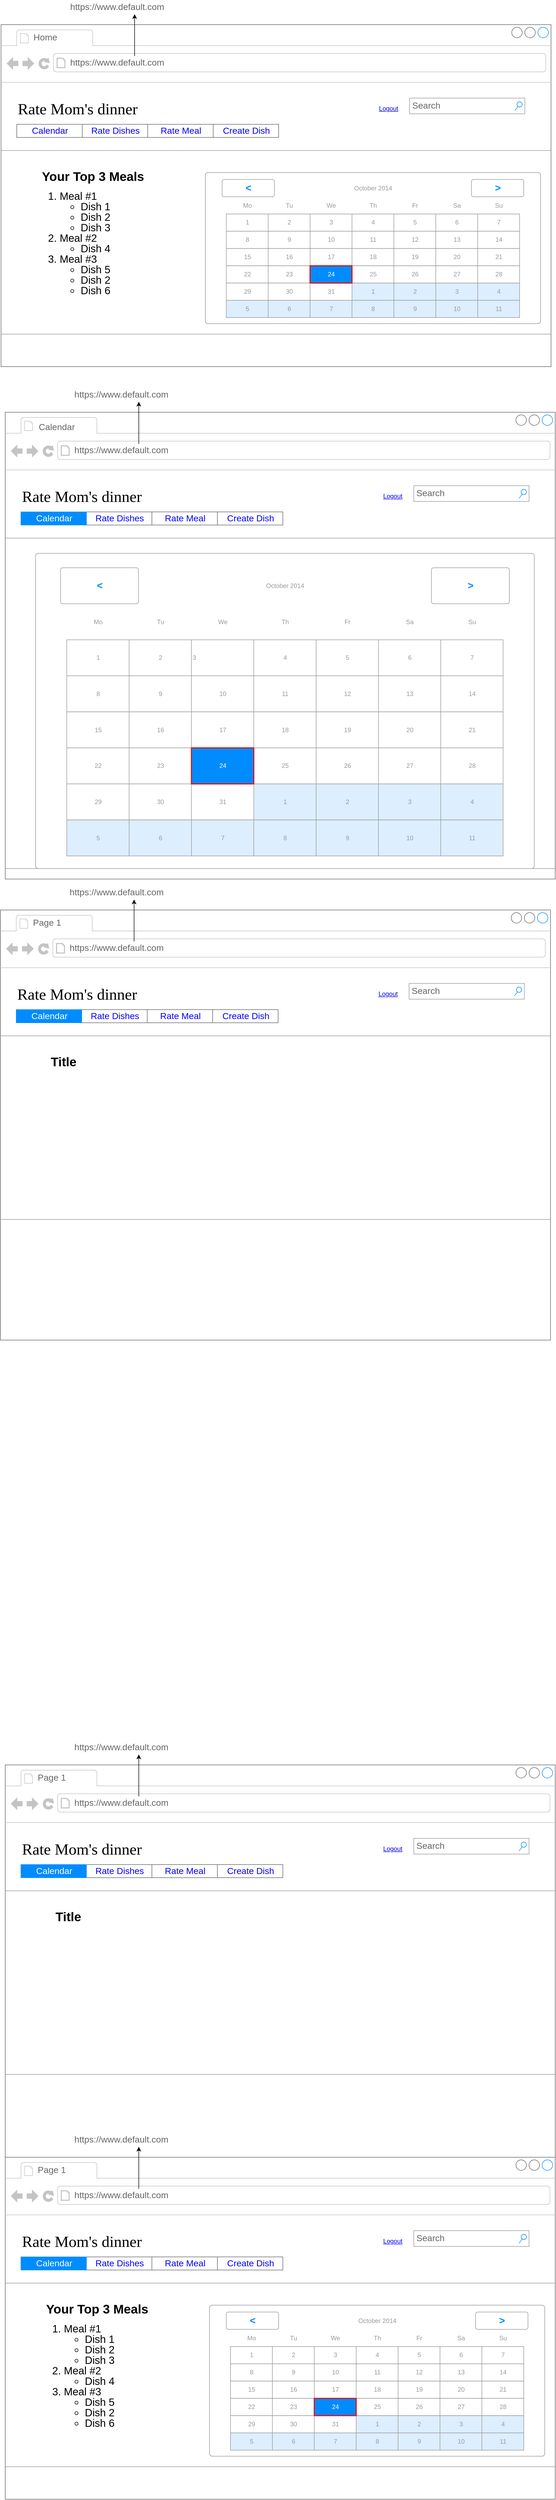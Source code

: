 <mxfile version="11.2.8" type="device" pages="1"><diagram name="Page-1" id="2cc2dc42-3aac-f2a9-1cec-7a8b7cbee084"><mxGraphModel dx="1422" dy="2501" grid="1" gridSize="10" guides="1" tooltips="1" connect="1" arrows="1" fold="1" page="1" pageScale="1" pageWidth="1100" pageHeight="850" background="#ffffff" math="0" shadow="0"><root><mxCell id="0"/><mxCell id="1" parent="0"/><mxCell id="7026571954dc6520-1" value="" style="strokeWidth=1;shadow=0;dashed=0;align=center;html=1;shape=mxgraph.mockup.containers.browserWindow;rSize=0;fillColor=#ffffff;strokeColor=#666666;mainText=,;recursiveResize=0;rounded=0;labelBackgroundColor=none;fontFamily=Verdana;fontSize=12;fontColor=#000000;" parent="1" vertex="1"><mxGeometry x="30" y="-879" width="1050" height="890" as="geometry"/></mxCell><mxCell id="7026571954dc6520-2" value="Calendar" style="strokeWidth=1;shadow=0;dashed=0;align=center;html=1;shape=mxgraph.mockup.containers.anchor;fontSize=17;fontColor=#666666;align=left;" parent="7026571954dc6520-1" vertex="1"><mxGeometry x="62" y="16" width="110" height="26" as="geometry"/></mxCell><mxCell id="9xUAu_tIBHkytSe6XIQW-2" value="" style="edgeStyle=orthogonalEdgeStyle;rounded=0;orthogonalLoop=1;jettySize=auto;html=1;" edge="1" parent="7026571954dc6520-1" source="7026571954dc6520-3" target="9xUAu_tIBHkytSe6XIQW-1"><mxGeometry relative="1" as="geometry"/></mxCell><mxCell id="7026571954dc6520-3" value="https://www.default.com" style="strokeWidth=1;shadow=0;dashed=0;align=center;html=1;shape=mxgraph.mockup.containers.anchor;rSize=0;fontSize=17;fontColor=#666666;align=left;" parent="7026571954dc6520-1" vertex="1"><mxGeometry x="130" y="60" width="250" height="26" as="geometry"/></mxCell><mxCell id="9xUAu_tIBHkytSe6XIQW-1" value="https://www.default.com" style="strokeWidth=1;shadow=0;dashed=0;align=center;html=1;shape=mxgraph.mockup.containers.anchor;rSize=0;fontSize=17;fontColor=#666666;align=left;" vertex="1" parent="7026571954dc6520-1"><mxGeometry x="130" y="-46" width="250" height="26" as="geometry"/></mxCell><mxCell id="7026571954dc6520-4" value="Rate Mom's dinner&lt;br&gt;" style="text;html=1;points=[];align=left;verticalAlign=top;spacingTop=-4;fontSize=30;fontFamily=Verdana;fontColor=#000000;" parent="7026571954dc6520-1" vertex="1"><mxGeometry x="30" y="140" width="340" height="50" as="geometry"/></mxCell><mxCell id="7026571954dc6520-12" value="Search" style="text;html=1;points=[];align=left;verticalAlign=top;spacingTop=-4;fontSize=15;fontFamily=Verdana;fontColor=#000000;" parent="7026571954dc6520-1" vertex="1"><mxGeometry x="780" y="140" width="170" height="30" as="geometry"/></mxCell><mxCell id="7026571954dc6520-14" value="Search" style="strokeWidth=1;shadow=0;dashed=0;align=center;html=1;shape=mxgraph.mockup.forms.searchBox;strokeColor=#999999;mainText=;fillColor=#ffffff;strokeColor2=#008cff;fontColor=#666666;fontSize=17;align=left;spacingLeft=3;rounded=0;labelBackgroundColor=none;" parent="7026571954dc6520-1" vertex="1"><mxGeometry x="780" y="140" width="220" height="30" as="geometry"/></mxCell><mxCell id="7026571954dc6520-15" value="" style="verticalLabelPosition=bottom;shadow=0;dashed=0;align=center;html=1;verticalAlign=top;strokeWidth=1;shape=mxgraph.mockup.markup.line;strokeColor=#999999;rounded=0;labelBackgroundColor=none;fillColor=#ffffff;fontFamily=Verdana;fontSize=12;fontColor=#000000;" parent="7026571954dc6520-1" vertex="1"><mxGeometry y="150" width="1050" height="180" as="geometry"/></mxCell><mxCell id="7026571954dc6520-21" value="" style="verticalLabelPosition=bottom;shadow=0;dashed=0;align=center;html=1;verticalAlign=top;strokeWidth=1;shape=mxgraph.mockup.markup.line;strokeColor=#999999;rounded=0;labelBackgroundColor=none;fillColor=#ffffff;fontFamily=Verdana;fontSize=12;fontColor=#000000;" parent="7026571954dc6520-1" vertex="1"><mxGeometry y="850" width="1050" height="40" as="geometry"/></mxCell><UserObject label="Logout" link="https://www.draw.io" id="9xUAu_tIBHkytSe6XIQW-8"><mxCell style="text;html=1;strokeColor=none;fillColor=none;whiteSpace=wrap;align=center;verticalAlign=middle;fontColor=#0000EE;fontStyle=4;" vertex="1" parent="7026571954dc6520-1"><mxGeometry x="710" y="140" width="60" height="40" as="geometry"/></mxCell></UserObject><mxCell id="9xUAu_tIBHkytSe6XIQW-17" value="" style="strokeWidth=1;shadow=0;dashed=0;align=center;html=1;shape=mxgraph.mockup.text.rrect;rSize=0;fillColor=#ffffff;strokeColor=#666666;fontSize=25;" vertex="1" parent="7026571954dc6520-1"><mxGeometry x="30" y="190" width="500" height="25" as="geometry"/></mxCell><mxCell id="9xUAu_tIBHkytSe6XIQW-18" value="Rate Dishes" style="strokeColor=inherit;fillColor=inherit;gradientColor=inherit;strokeWidth=1;shadow=0;dashed=0;align=center;html=1;shape=mxgraph.mockup.text.rrect;rSize=0;fontSize=17;fontColor=#0000ff;" vertex="1" parent="9xUAu_tIBHkytSe6XIQW-17"><mxGeometry x="125" width="125" height="25" as="geometry"/></mxCell><mxCell id="9xUAu_tIBHkytSe6XIQW-19" value="Rate Meal" style="strokeColor=inherit;fillColor=inherit;gradientColor=inherit;strokeWidth=1;shadow=0;dashed=0;align=center;html=1;shape=mxgraph.mockup.text.rrect;rSize=0;fontSize=17;fontColor=#0000ff;" vertex="1" parent="9xUAu_tIBHkytSe6XIQW-17"><mxGeometry x="250" width="125" height="25" as="geometry"/></mxCell><mxCell id="9xUAu_tIBHkytSe6XIQW-20" value="Create Dish" style="strokeColor=inherit;fillColor=inherit;gradientColor=inherit;strokeWidth=1;shadow=0;dashed=0;align=center;html=1;shape=mxgraph.mockup.text.rrect;rSize=0;fontSize=17;fontColor=#0000ff;" vertex="1" parent="9xUAu_tIBHkytSe6XIQW-17"><mxGeometry x="375" width="125" height="25" as="geometry"/></mxCell><mxCell id="9xUAu_tIBHkytSe6XIQW-21" value="Calendar" style="strokeWidth=1;shadow=0;dashed=0;align=center;html=1;shape=mxgraph.mockup.text.rrect;rSize=0;fontSize=17;fontColor=#ffffff;fillColor=#008cff;strokeColor=#008cff;" vertex="1" parent="9xUAu_tIBHkytSe6XIQW-17"><mxGeometry width="125" height="25" as="geometry"/></mxCell><mxCell id="9xUAu_tIBHkytSe6XIQW-218" value="" style="strokeWidth=1;shadow=0;dashed=0;align=center;html=1;shape=mxgraph.mockup.forms.rrect;rSize=5;strokeColor=#999999;fillColor=#ffffff;fontSize=20;fontColor=#0000FF;" vertex="1" parent="7026571954dc6520-1"><mxGeometry x="58" y="269" width="952" height="601" as="geometry"/></mxCell><mxCell id="9xUAu_tIBHkytSe6XIQW-219" value="October 2014" style="strokeWidth=1;shadow=0;dashed=0;align=center;html=1;shape=mxgraph.mockup.forms.anchor;fontColor=#999999;" vertex="1" parent="9xUAu_tIBHkytSe6XIQW-218"><mxGeometry x="178.5" y="27.474" width="595" height="68.686" as="geometry"/></mxCell><mxCell id="9xUAu_tIBHkytSe6XIQW-220" value="&lt;" style="strokeWidth=1;shadow=0;dashed=0;align=center;html=1;shape=mxgraph.mockup.forms.rrect;rSize=4;strokeColor=#999999;fontColor=#008cff;fontSize=19;fontStyle=1;" vertex="1" parent="9xUAu_tIBHkytSe6XIQW-218"><mxGeometry x="47.6" y="27.474" width="148.75" height="68.686" as="geometry"/></mxCell><mxCell id="9xUAu_tIBHkytSe6XIQW-221" value="&gt;" style="strokeWidth=1;shadow=0;dashed=0;align=center;html=1;shape=mxgraph.mockup.forms.rrect;rSize=4;strokeColor=#999999;fontColor=#008cff;fontSize=19;fontStyle=1;" vertex="1" parent="9xUAu_tIBHkytSe6XIQW-218"><mxGeometry x="755.65" y="27.474" width="148.75" height="68.686" as="geometry"/></mxCell><mxCell id="9xUAu_tIBHkytSe6XIQW-222" value="Mo" style="strokeWidth=1;shadow=0;dashed=0;align=center;html=1;shape=mxgraph.mockup.forms.anchor;fontColor=#999999;" vertex="1" parent="9xUAu_tIBHkytSe6XIQW-218"><mxGeometry x="59.5" y="96.16" width="119" height="68.686" as="geometry"/></mxCell><mxCell id="9xUAu_tIBHkytSe6XIQW-223" value="Tu" style="strokeWidth=1;shadow=0;dashed=0;align=center;html=1;shape=mxgraph.mockup.forms.anchor;fontColor=#999999;" vertex="1" parent="9xUAu_tIBHkytSe6XIQW-218"><mxGeometry x="178.5" y="96.16" width="119" height="68.686" as="geometry"/></mxCell><mxCell id="9xUAu_tIBHkytSe6XIQW-224" value="We" style="strokeWidth=1;shadow=0;dashed=0;align=center;html=1;shape=mxgraph.mockup.forms.anchor;fontColor=#999999;" vertex="1" parent="9xUAu_tIBHkytSe6XIQW-218"><mxGeometry x="297.5" y="96.16" width="119" height="68.686" as="geometry"/></mxCell><mxCell id="9xUAu_tIBHkytSe6XIQW-225" value="Th" style="strokeWidth=1;shadow=0;dashed=0;align=center;html=1;shape=mxgraph.mockup.forms.anchor;fontColor=#999999;" vertex="1" parent="9xUAu_tIBHkytSe6XIQW-218"><mxGeometry x="416.5" y="96.16" width="119" height="68.686" as="geometry"/></mxCell><mxCell id="9xUAu_tIBHkytSe6XIQW-226" value="Fr" style="strokeWidth=1;shadow=0;dashed=0;align=center;html=1;shape=mxgraph.mockup.forms.anchor;fontColor=#999999;" vertex="1" parent="9xUAu_tIBHkytSe6XIQW-218"><mxGeometry x="535.5" y="96.16" width="119" height="68.686" as="geometry"/></mxCell><mxCell id="9xUAu_tIBHkytSe6XIQW-227" value="Sa" style="strokeWidth=1;shadow=0;dashed=0;align=center;html=1;shape=mxgraph.mockup.forms.anchor;fontColor=#999999;" vertex="1" parent="9xUAu_tIBHkytSe6XIQW-218"><mxGeometry x="654.5" y="96.16" width="119" height="68.686" as="geometry"/></mxCell><mxCell id="9xUAu_tIBHkytSe6XIQW-228" value="Su" style="strokeWidth=1;shadow=0;dashed=0;align=center;html=1;shape=mxgraph.mockup.forms.anchor;fontColor=#999999;" vertex="1" parent="9xUAu_tIBHkytSe6XIQW-218"><mxGeometry x="773.5" y="96.16" width="119" height="68.686" as="geometry"/></mxCell><mxCell id="9xUAu_tIBHkytSe6XIQW-229" value="1" style="strokeWidth=1;shadow=0;dashed=0;align=center;html=1;shape=mxgraph.mockup.forms.rrect;rSize=0;strokeColor=#999999;fontColor=#999999;" vertex="1" parent="9xUAu_tIBHkytSe6XIQW-218"><mxGeometry x="59.5" y="164.846" width="119" height="68.686" as="geometry"/></mxCell><mxCell id="9xUAu_tIBHkytSe6XIQW-230" value="2" style="strokeWidth=1;shadow=0;dashed=0;align=center;html=1;shape=mxgraph.mockup.forms.rrect;rSize=0;strokeColor=#999999;fontColor=#999999;" vertex="1" parent="9xUAu_tIBHkytSe6XIQW-218"><mxGeometry x="178.5" y="164.846" width="119" height="68.686" as="geometry"/></mxCell><mxCell id="9xUAu_tIBHkytSe6XIQW-231" value="3" style="strokeWidth=1;shadow=0;dashed=0;align=left;html=1;shape=mxgraph.mockup.forms.rrect;rSize=0;strokeColor=#999999;fontColor=#999999;" vertex="1" parent="9xUAu_tIBHkytSe6XIQW-218"><mxGeometry x="297.5" y="164.846" width="119" height="68.686" as="geometry"/></mxCell><mxCell id="9xUAu_tIBHkytSe6XIQW-232" value="4" style="strokeWidth=1;shadow=0;dashed=0;align=center;html=1;shape=mxgraph.mockup.forms.rrect;rSize=0;strokeColor=#999999;fontColor=#999999;" vertex="1" parent="9xUAu_tIBHkytSe6XIQW-218"><mxGeometry x="416.5" y="164.846" width="119" height="68.686" as="geometry"/></mxCell><mxCell id="9xUAu_tIBHkytSe6XIQW-233" value="5" style="strokeWidth=1;shadow=0;dashed=0;align=center;html=1;shape=mxgraph.mockup.forms.rrect;rSize=0;strokeColor=#999999;fontColor=#999999;" vertex="1" parent="9xUAu_tIBHkytSe6XIQW-218"><mxGeometry x="535.5" y="164.846" width="119" height="68.686" as="geometry"/></mxCell><mxCell id="9xUAu_tIBHkytSe6XIQW-234" value="6" style="strokeWidth=1;shadow=0;dashed=0;align=center;html=1;shape=mxgraph.mockup.forms.rrect;rSize=0;strokeColor=#999999;fontColor=#999999;" vertex="1" parent="9xUAu_tIBHkytSe6XIQW-218"><mxGeometry x="654.5" y="164.846" width="119" height="68.686" as="geometry"/></mxCell><mxCell id="9xUAu_tIBHkytSe6XIQW-235" value="7" style="strokeWidth=1;shadow=0;dashed=0;align=center;html=1;shape=mxgraph.mockup.forms.rrect;rSize=0;strokeColor=#999999;fontColor=#999999;" vertex="1" parent="9xUAu_tIBHkytSe6XIQW-218"><mxGeometry x="773.5" y="164.846" width="119" height="68.686" as="geometry"/></mxCell><mxCell id="9xUAu_tIBHkytSe6XIQW-236" value="8" style="strokeWidth=1;shadow=0;dashed=0;align=center;html=1;shape=mxgraph.mockup.forms.rrect;rSize=0;strokeColor=#999999;fontColor=#999999;" vertex="1" parent="9xUAu_tIBHkytSe6XIQW-218"><mxGeometry x="59.5" y="233.531" width="119" height="68.686" as="geometry"/></mxCell><mxCell id="9xUAu_tIBHkytSe6XIQW-237" value="9" style="strokeWidth=1;shadow=0;dashed=0;align=center;html=1;shape=mxgraph.mockup.forms.rrect;rSize=0;strokeColor=#999999;fontColor=#999999;" vertex="1" parent="9xUAu_tIBHkytSe6XIQW-218"><mxGeometry x="178.5" y="233.531" width="119" height="68.686" as="geometry"/></mxCell><mxCell id="9xUAu_tIBHkytSe6XIQW-238" value="10" style="strokeWidth=1;shadow=0;dashed=0;align=center;html=1;shape=mxgraph.mockup.forms.rrect;rSize=0;strokeColor=#999999;fontColor=#999999;" vertex="1" parent="9xUAu_tIBHkytSe6XIQW-218"><mxGeometry x="297.5" y="233.531" width="119" height="68.686" as="geometry"/></mxCell><mxCell id="9xUAu_tIBHkytSe6XIQW-239" value="11" style="strokeWidth=1;shadow=0;dashed=0;align=center;html=1;shape=mxgraph.mockup.forms.rrect;rSize=0;strokeColor=#999999;fontColor=#999999;" vertex="1" parent="9xUAu_tIBHkytSe6XIQW-218"><mxGeometry x="416.5" y="233.531" width="119" height="68.686" as="geometry"/></mxCell><mxCell id="9xUAu_tIBHkytSe6XIQW-240" value="12" style="strokeWidth=1;shadow=0;dashed=0;align=center;html=1;shape=mxgraph.mockup.forms.rrect;rSize=0;strokeColor=#999999;fontColor=#999999;" vertex="1" parent="9xUAu_tIBHkytSe6XIQW-218"><mxGeometry x="535.5" y="233.531" width="119" height="68.686" as="geometry"/></mxCell><mxCell id="9xUAu_tIBHkytSe6XIQW-241" value="13" style="strokeWidth=1;shadow=0;dashed=0;align=center;html=1;shape=mxgraph.mockup.forms.rrect;rSize=0;strokeColor=#999999;fontColor=#999999;" vertex="1" parent="9xUAu_tIBHkytSe6XIQW-218"><mxGeometry x="654.5" y="233.531" width="119" height="68.686" as="geometry"/></mxCell><mxCell id="9xUAu_tIBHkytSe6XIQW-242" value="14" style="strokeWidth=1;shadow=0;dashed=0;align=center;html=1;shape=mxgraph.mockup.forms.rrect;rSize=0;strokeColor=#999999;fontColor=#999999;" vertex="1" parent="9xUAu_tIBHkytSe6XIQW-218"><mxGeometry x="773.5" y="233.531" width="119" height="68.686" as="geometry"/></mxCell><mxCell id="9xUAu_tIBHkytSe6XIQW-243" value="15" style="strokeWidth=1;shadow=0;dashed=0;align=center;html=1;shape=mxgraph.mockup.forms.rrect;rSize=0;strokeColor=#999999;fontColor=#999999;" vertex="1" parent="9xUAu_tIBHkytSe6XIQW-218"><mxGeometry x="59.5" y="302.217" width="119" height="68.686" as="geometry"/></mxCell><mxCell id="9xUAu_tIBHkytSe6XIQW-244" value="16" style="strokeWidth=1;shadow=0;dashed=0;align=center;html=1;shape=mxgraph.mockup.forms.rrect;rSize=0;strokeColor=#999999;fontColor=#999999;" vertex="1" parent="9xUAu_tIBHkytSe6XIQW-218"><mxGeometry x="178.5" y="302.217" width="119" height="68.686" as="geometry"/></mxCell><mxCell id="9xUAu_tIBHkytSe6XIQW-245" value="17" style="strokeWidth=1;shadow=0;dashed=0;align=center;html=1;shape=mxgraph.mockup.forms.rrect;rSize=0;strokeColor=#999999;fontColor=#999999;" vertex="1" parent="9xUAu_tIBHkytSe6XIQW-218"><mxGeometry x="297.5" y="302.217" width="119" height="68.686" as="geometry"/></mxCell><mxCell id="9xUAu_tIBHkytSe6XIQW-246" value="18" style="strokeWidth=1;shadow=0;dashed=0;align=center;html=1;shape=mxgraph.mockup.forms.rrect;rSize=0;strokeColor=#999999;fontColor=#999999;" vertex="1" parent="9xUAu_tIBHkytSe6XIQW-218"><mxGeometry x="416.5" y="302.217" width="119" height="68.686" as="geometry"/></mxCell><mxCell id="9xUAu_tIBHkytSe6XIQW-247" value="19" style="strokeWidth=1;shadow=0;dashed=0;align=center;html=1;shape=mxgraph.mockup.forms.rrect;rSize=0;strokeColor=#999999;fontColor=#999999;" vertex="1" parent="9xUAu_tIBHkytSe6XIQW-218"><mxGeometry x="535.5" y="302.217" width="119" height="68.686" as="geometry"/></mxCell><mxCell id="9xUAu_tIBHkytSe6XIQW-248" value="20" style="strokeWidth=1;shadow=0;dashed=0;align=center;html=1;shape=mxgraph.mockup.forms.rrect;rSize=0;strokeColor=#999999;fontColor=#999999;" vertex="1" parent="9xUAu_tIBHkytSe6XIQW-218"><mxGeometry x="654.5" y="302.217" width="119" height="68.686" as="geometry"/></mxCell><mxCell id="9xUAu_tIBHkytSe6XIQW-249" value="21" style="strokeWidth=1;shadow=0;dashed=0;align=center;html=1;shape=mxgraph.mockup.forms.rrect;rSize=0;strokeColor=#999999;fontColor=#999999;" vertex="1" parent="9xUAu_tIBHkytSe6XIQW-218"><mxGeometry x="773.5" y="302.217" width="119" height="68.686" as="geometry"/></mxCell><mxCell id="9xUAu_tIBHkytSe6XIQW-250" value="22" style="strokeWidth=1;shadow=0;dashed=0;align=center;html=1;shape=mxgraph.mockup.forms.rrect;rSize=0;strokeColor=#999999;fontColor=#999999;" vertex="1" parent="9xUAu_tIBHkytSe6XIQW-218"><mxGeometry x="59.5" y="370.903" width="119" height="68.686" as="geometry"/></mxCell><mxCell id="9xUAu_tIBHkytSe6XIQW-251" value="23" style="strokeWidth=1;shadow=0;dashed=0;align=center;html=1;shape=mxgraph.mockup.forms.rrect;rSize=0;strokeColor=#999999;fontColor=#999999;" vertex="1" parent="9xUAu_tIBHkytSe6XIQW-218"><mxGeometry x="178.5" y="370.903" width="119" height="68.686" as="geometry"/></mxCell><mxCell id="9xUAu_tIBHkytSe6XIQW-252" value="25" style="strokeWidth=1;shadow=0;dashed=0;align=center;html=1;shape=mxgraph.mockup.forms.rrect;rSize=0;strokeColor=#999999;fontColor=#999999;" vertex="1" parent="9xUAu_tIBHkytSe6XIQW-218"><mxGeometry x="416.5" y="370.903" width="119" height="68.686" as="geometry"/></mxCell><mxCell id="9xUAu_tIBHkytSe6XIQW-253" value="26" style="strokeWidth=1;shadow=0;dashed=0;align=center;html=1;shape=mxgraph.mockup.forms.rrect;rSize=0;strokeColor=#999999;fontColor=#999999;" vertex="1" parent="9xUAu_tIBHkytSe6XIQW-218"><mxGeometry x="535.5" y="370.903" width="119" height="68.686" as="geometry"/></mxCell><mxCell id="9xUAu_tIBHkytSe6XIQW-254" value="27" style="strokeWidth=1;shadow=0;dashed=0;align=center;html=1;shape=mxgraph.mockup.forms.rrect;rSize=0;strokeColor=#999999;fontColor=#999999;" vertex="1" parent="9xUAu_tIBHkytSe6XIQW-218"><mxGeometry x="654.5" y="370.903" width="119" height="68.686" as="geometry"/></mxCell><mxCell id="9xUAu_tIBHkytSe6XIQW-255" value="28" style="strokeWidth=1;shadow=0;dashed=0;align=center;html=1;shape=mxgraph.mockup.forms.rrect;rSize=0;strokeColor=#999999;fontColor=#999999;" vertex="1" parent="9xUAu_tIBHkytSe6XIQW-218"><mxGeometry x="773.5" y="370.903" width="119" height="68.686" as="geometry"/></mxCell><mxCell id="9xUAu_tIBHkytSe6XIQW-256" value="29" style="strokeWidth=1;shadow=0;dashed=0;align=center;html=1;shape=mxgraph.mockup.forms.rrect;rSize=0;strokeColor=#999999;fontColor=#999999;" vertex="1" parent="9xUAu_tIBHkytSe6XIQW-218"><mxGeometry x="59.5" y="439.589" width="119" height="68.686" as="geometry"/></mxCell><mxCell id="9xUAu_tIBHkytSe6XIQW-257" value="30" style="strokeWidth=1;shadow=0;dashed=0;align=center;html=1;shape=mxgraph.mockup.forms.rrect;rSize=0;strokeColor=#999999;fontColor=#999999;" vertex="1" parent="9xUAu_tIBHkytSe6XIQW-218"><mxGeometry x="178.5" y="439.589" width="119" height="68.686" as="geometry"/></mxCell><mxCell id="9xUAu_tIBHkytSe6XIQW-258" value="31" style="strokeWidth=1;shadow=0;dashed=0;align=center;html=1;shape=mxgraph.mockup.forms.rrect;rSize=0;strokeColor=#999999;fontColor=#999999;" vertex="1" parent="9xUAu_tIBHkytSe6XIQW-218"><mxGeometry x="297.5" y="439.589" width="119" height="68.686" as="geometry"/></mxCell><mxCell id="9xUAu_tIBHkytSe6XIQW-259" value="1" style="strokeWidth=1;shadow=0;dashed=0;align=center;html=1;shape=mxgraph.mockup.forms.rrect;rSize=0;strokeColor=#999999;fontColor=#999999;fillColor=#ddeeff;" vertex="1" parent="9xUAu_tIBHkytSe6XIQW-218"><mxGeometry x="416.5" y="439.589" width="119" height="68.686" as="geometry"/></mxCell><mxCell id="9xUAu_tIBHkytSe6XIQW-260" value="2" style="strokeWidth=1;shadow=0;dashed=0;align=center;html=1;shape=mxgraph.mockup.forms.rrect;rSize=0;strokeColor=#999999;fontColor=#999999;fillColor=#ddeeff;" vertex="1" parent="9xUAu_tIBHkytSe6XIQW-218"><mxGeometry x="535.5" y="439.589" width="119" height="68.686" as="geometry"/></mxCell><mxCell id="9xUAu_tIBHkytSe6XIQW-261" value="3" style="strokeWidth=1;shadow=0;dashed=0;align=center;html=1;shape=mxgraph.mockup.forms.rrect;rSize=0;strokeColor=#999999;fontColor=#999999;fillColor=#ddeeff;" vertex="1" parent="9xUAu_tIBHkytSe6XIQW-218"><mxGeometry x="654.5" y="439.589" width="119" height="68.686" as="geometry"/></mxCell><mxCell id="9xUAu_tIBHkytSe6XIQW-262" value="4" style="strokeWidth=1;shadow=0;dashed=0;align=center;html=1;shape=mxgraph.mockup.forms.rrect;rSize=0;strokeColor=#999999;fontColor=#999999;fillColor=#ddeeff;" vertex="1" parent="9xUAu_tIBHkytSe6XIQW-218"><mxGeometry x="773.5" y="439.589" width="119" height="68.686" as="geometry"/></mxCell><mxCell id="9xUAu_tIBHkytSe6XIQW-263" value="5" style="strokeWidth=1;shadow=0;dashed=0;align=center;html=1;shape=mxgraph.mockup.forms.rrect;rSize=0;strokeColor=#999999;fontColor=#999999;fillColor=#ddeeff;" vertex="1" parent="9xUAu_tIBHkytSe6XIQW-218"><mxGeometry x="59.5" y="508.274" width="119" height="68.686" as="geometry"/></mxCell><mxCell id="9xUAu_tIBHkytSe6XIQW-264" value="6" style="strokeWidth=1;shadow=0;dashed=0;align=center;html=1;shape=mxgraph.mockup.forms.rrect;rSize=0;strokeColor=#999999;fontColor=#999999;fillColor=#ddeeff;" vertex="1" parent="9xUAu_tIBHkytSe6XIQW-218"><mxGeometry x="178.5" y="508.274" width="119" height="68.686" as="geometry"/></mxCell><mxCell id="9xUAu_tIBHkytSe6XIQW-265" value="7" style="strokeWidth=1;shadow=0;dashed=0;align=center;html=1;shape=mxgraph.mockup.forms.rrect;rSize=0;strokeColor=#999999;fontColor=#999999;fillColor=#ddeeff;" vertex="1" parent="9xUAu_tIBHkytSe6XIQW-218"><mxGeometry x="297.5" y="508.274" width="119" height="68.686" as="geometry"/></mxCell><mxCell id="9xUAu_tIBHkytSe6XIQW-266" value="8" style="strokeWidth=1;shadow=0;dashed=0;align=center;html=1;shape=mxgraph.mockup.forms.rrect;rSize=0;strokeColor=#999999;fontColor=#999999;fillColor=#ddeeff;" vertex="1" parent="9xUAu_tIBHkytSe6XIQW-218"><mxGeometry x="416.5" y="508.274" width="119" height="68.686" as="geometry"/></mxCell><mxCell id="9xUAu_tIBHkytSe6XIQW-267" value="9" style="strokeWidth=1;shadow=0;dashed=0;align=center;html=1;shape=mxgraph.mockup.forms.rrect;rSize=0;strokeColor=#999999;fontColor=#999999;fillColor=#ddeeff;" vertex="1" parent="9xUAu_tIBHkytSe6XIQW-218"><mxGeometry x="535.5" y="508.274" width="119" height="68.686" as="geometry"/></mxCell><mxCell id="9xUAu_tIBHkytSe6XIQW-268" value="10" style="strokeWidth=1;shadow=0;dashed=0;align=center;html=1;shape=mxgraph.mockup.forms.rrect;rSize=0;strokeColor=#999999;fontColor=#999999;fillColor=#ddeeff;" vertex="1" parent="9xUAu_tIBHkytSe6XIQW-218"><mxGeometry x="654.5" y="508.274" width="119" height="68.686" as="geometry"/></mxCell><mxCell id="9xUAu_tIBHkytSe6XIQW-269" value="11" style="strokeWidth=1;shadow=0;dashed=0;align=center;html=1;shape=mxgraph.mockup.forms.rrect;rSize=0;strokeColor=#999999;fontColor=#999999;fillColor=#ddeeff;" vertex="1" parent="9xUAu_tIBHkytSe6XIQW-218"><mxGeometry x="773.5" y="508.274" width="119" height="68.686" as="geometry"/></mxCell><mxCell id="9xUAu_tIBHkytSe6XIQW-270" value="24" style="strokeWidth=1;shadow=0;dashed=0;align=center;html=1;shape=mxgraph.mockup.forms.rrect;rSize=0;strokeColor=#ff0000;fontColor=#ffffff;strokeWidth=2;fillColor=#008cff;" vertex="1" parent="9xUAu_tIBHkytSe6XIQW-218"><mxGeometry x="297.5" y="370.903" width="119" height="68.686" as="geometry"/></mxCell><mxCell id="9xUAu_tIBHkytSe6XIQW-23" value="" style="strokeWidth=1;shadow=0;dashed=0;align=center;html=1;shape=mxgraph.mockup.containers.browserWindow;rSize=0;fillColor=#ffffff;strokeColor=#666666;mainText=,;recursiveResize=0;rounded=0;labelBackgroundColor=none;fontFamily=Verdana;fontSize=12;fontColor=#000000;" vertex="1" parent="1"><mxGeometry x="21" y="70" width="1050" height="820" as="geometry"/></mxCell><mxCell id="9xUAu_tIBHkytSe6XIQW-24" value="Page 1" style="strokeWidth=1;shadow=0;dashed=0;align=center;html=1;shape=mxgraph.mockup.containers.anchor;fontSize=17;fontColor=#666666;align=left;" vertex="1" parent="9xUAu_tIBHkytSe6XIQW-23"><mxGeometry x="60" y="12" width="110" height="26" as="geometry"/></mxCell><mxCell id="9xUAu_tIBHkytSe6XIQW-25" value="" style="edgeStyle=orthogonalEdgeStyle;rounded=0;orthogonalLoop=1;jettySize=auto;html=1;" edge="1" parent="9xUAu_tIBHkytSe6XIQW-23" source="9xUAu_tIBHkytSe6XIQW-26" target="9xUAu_tIBHkytSe6XIQW-27"><mxGeometry relative="1" as="geometry"/></mxCell><mxCell id="9xUAu_tIBHkytSe6XIQW-26" value="https://www.default.com" style="strokeWidth=1;shadow=0;dashed=0;align=center;html=1;shape=mxgraph.mockup.containers.anchor;rSize=0;fontSize=17;fontColor=#666666;align=left;" vertex="1" parent="9xUAu_tIBHkytSe6XIQW-23"><mxGeometry x="130" y="60" width="250" height="26" as="geometry"/></mxCell><mxCell id="9xUAu_tIBHkytSe6XIQW-27" value="https://www.default.com" style="strokeWidth=1;shadow=0;dashed=0;align=center;html=1;shape=mxgraph.mockup.containers.anchor;rSize=0;fontSize=17;fontColor=#666666;align=left;" vertex="1" parent="9xUAu_tIBHkytSe6XIQW-23"><mxGeometry x="130" y="-46" width="250" height="26" as="geometry"/></mxCell><mxCell id="9xUAu_tIBHkytSe6XIQW-28" value="Rate Mom's dinner&lt;br&gt;" style="text;html=1;points=[];align=left;verticalAlign=top;spacingTop=-4;fontSize=30;fontFamily=Verdana;fontColor=#000000;" vertex="1" parent="9xUAu_tIBHkytSe6XIQW-23"><mxGeometry x="30" y="140" width="340" height="50" as="geometry"/></mxCell><mxCell id="9xUAu_tIBHkytSe6XIQW-29" value="Search" style="text;html=1;points=[];align=left;verticalAlign=top;spacingTop=-4;fontSize=15;fontFamily=Verdana;fontColor=#000000;" vertex="1" parent="9xUAu_tIBHkytSe6XIQW-23"><mxGeometry x="780" y="140" width="170" height="30" as="geometry"/></mxCell><mxCell id="9xUAu_tIBHkytSe6XIQW-30" value="Search" style="strokeWidth=1;shadow=0;dashed=0;align=center;html=1;shape=mxgraph.mockup.forms.searchBox;strokeColor=#999999;mainText=;fillColor=#ffffff;strokeColor2=#008cff;fontColor=#666666;fontSize=17;align=left;spacingLeft=3;rounded=0;labelBackgroundColor=none;" vertex="1" parent="9xUAu_tIBHkytSe6XIQW-23"><mxGeometry x="780" y="140" width="220" height="30" as="geometry"/></mxCell><mxCell id="9xUAu_tIBHkytSe6XIQW-31" value="" style="verticalLabelPosition=bottom;shadow=0;dashed=0;align=center;html=1;verticalAlign=top;strokeWidth=1;shape=mxgraph.mockup.markup.line;strokeColor=#999999;rounded=0;labelBackgroundColor=none;fillColor=#ffffff;fontFamily=Verdana;fontSize=12;fontColor=#000000;" vertex="1" parent="9xUAu_tIBHkytSe6XIQW-23"><mxGeometry y="150" width="1050" height="180" as="geometry"/></mxCell><mxCell id="9xUAu_tIBHkytSe6XIQW-32" value="" style="verticalLabelPosition=bottom;shadow=0;dashed=0;align=center;html=1;verticalAlign=top;strokeWidth=1;shape=mxgraph.mockup.markup.line;strokeColor=#999999;rounded=0;labelBackgroundColor=none;fillColor=#ffffff;fontFamily=Verdana;fontSize=12;fontColor=#000000;" vertex="1" parent="9xUAu_tIBHkytSe6XIQW-23"><mxGeometry y="580" width="1050" height="20" as="geometry"/></mxCell><UserObject label="Logout" link="https://www.draw.io" id="9xUAu_tIBHkytSe6XIQW-33"><mxCell style="text;html=1;strokeColor=none;fillColor=none;whiteSpace=wrap;align=center;verticalAlign=middle;fontColor=#0000EE;fontStyle=4;" vertex="1" parent="9xUAu_tIBHkytSe6XIQW-23"><mxGeometry x="710" y="140" width="60" height="40" as="geometry"/></mxCell></UserObject><mxCell id="9xUAu_tIBHkytSe6XIQW-34" value="" style="strokeWidth=1;shadow=0;dashed=0;align=center;html=1;shape=mxgraph.mockup.text.rrect;rSize=0;fillColor=#ffffff;strokeColor=#666666;fontSize=25;" vertex="1" parent="9xUAu_tIBHkytSe6XIQW-23"><mxGeometry x="30" y="190" width="500" height="25" as="geometry"/></mxCell><mxCell id="9xUAu_tIBHkytSe6XIQW-35" value="Rate Dishes" style="strokeColor=inherit;fillColor=inherit;gradientColor=inherit;strokeWidth=1;shadow=0;dashed=0;align=center;html=1;shape=mxgraph.mockup.text.rrect;rSize=0;fontSize=17;fontColor=#0000ff;" vertex="1" parent="9xUAu_tIBHkytSe6XIQW-34"><mxGeometry x="125" width="125" height="25" as="geometry"/></mxCell><mxCell id="9xUAu_tIBHkytSe6XIQW-36" value="Rate Meal" style="strokeColor=inherit;fillColor=inherit;gradientColor=inherit;strokeWidth=1;shadow=0;dashed=0;align=center;html=1;shape=mxgraph.mockup.text.rrect;rSize=0;fontSize=17;fontColor=#0000ff;" vertex="1" parent="9xUAu_tIBHkytSe6XIQW-34"><mxGeometry x="250" width="125" height="25" as="geometry"/></mxCell><mxCell id="9xUAu_tIBHkytSe6XIQW-37" value="Create Dish" style="strokeColor=inherit;fillColor=inherit;gradientColor=inherit;strokeWidth=1;shadow=0;dashed=0;align=center;html=1;shape=mxgraph.mockup.text.rrect;rSize=0;fontSize=17;fontColor=#0000ff;" vertex="1" parent="9xUAu_tIBHkytSe6XIQW-34"><mxGeometry x="375" width="125" height="25" as="geometry"/></mxCell><mxCell id="9xUAu_tIBHkytSe6XIQW-38" value="Calendar" style="strokeWidth=1;shadow=0;dashed=0;align=center;html=1;shape=mxgraph.mockup.text.rrect;rSize=0;fontSize=17;fontColor=#ffffff;fillColor=#008cff;strokeColor=#008cff;" vertex="1" parent="9xUAu_tIBHkytSe6XIQW-34"><mxGeometry width="125" height="25" as="geometry"/></mxCell><mxCell id="9xUAu_tIBHkytSe6XIQW-39" value="Title" style="text;strokeColor=none;fillColor=none;html=1;fontSize=24;fontStyle=1;verticalAlign=middle;align=center;" vertex="1" parent="9xUAu_tIBHkytSe6XIQW-23"><mxGeometry x="70" y="270" width="100" height="40" as="geometry"/></mxCell><mxCell id="9xUAu_tIBHkytSe6XIQW-40" value="" style="strokeWidth=1;shadow=0;dashed=0;align=center;html=1;shape=mxgraph.mockup.containers.browserWindow;rSize=0;fillColor=#ffffff;strokeColor=#666666;mainText=,;recursiveResize=0;rounded=0;labelBackgroundColor=none;fontFamily=Verdana;fontSize=12;fontColor=#000000;" vertex="1" parent="1"><mxGeometry x="30" y="1700" width="1050" height="820" as="geometry"/></mxCell><mxCell id="9xUAu_tIBHkytSe6XIQW-41" value="Page 1" style="strokeWidth=1;shadow=0;dashed=0;align=center;html=1;shape=mxgraph.mockup.containers.anchor;fontSize=17;fontColor=#666666;align=left;" vertex="1" parent="9xUAu_tIBHkytSe6XIQW-40"><mxGeometry x="60" y="12" width="110" height="26" as="geometry"/></mxCell><mxCell id="9xUAu_tIBHkytSe6XIQW-42" value="" style="edgeStyle=orthogonalEdgeStyle;rounded=0;orthogonalLoop=1;jettySize=auto;html=1;" edge="1" parent="9xUAu_tIBHkytSe6XIQW-40" source="9xUAu_tIBHkytSe6XIQW-43" target="9xUAu_tIBHkytSe6XIQW-44"><mxGeometry relative="1" as="geometry"/></mxCell><mxCell id="9xUAu_tIBHkytSe6XIQW-43" value="https://www.default.com" style="strokeWidth=1;shadow=0;dashed=0;align=center;html=1;shape=mxgraph.mockup.containers.anchor;rSize=0;fontSize=17;fontColor=#666666;align=left;" vertex="1" parent="9xUAu_tIBHkytSe6XIQW-40"><mxGeometry x="130" y="60" width="250" height="26" as="geometry"/></mxCell><mxCell id="9xUAu_tIBHkytSe6XIQW-44" value="https://www.default.com" style="strokeWidth=1;shadow=0;dashed=0;align=center;html=1;shape=mxgraph.mockup.containers.anchor;rSize=0;fontSize=17;fontColor=#666666;align=left;" vertex="1" parent="9xUAu_tIBHkytSe6XIQW-40"><mxGeometry x="130" y="-46" width="250" height="26" as="geometry"/></mxCell><mxCell id="9xUAu_tIBHkytSe6XIQW-45" value="Rate Mom's dinner&lt;br&gt;" style="text;html=1;points=[];align=left;verticalAlign=top;spacingTop=-4;fontSize=30;fontFamily=Verdana;fontColor=#000000;" vertex="1" parent="9xUAu_tIBHkytSe6XIQW-40"><mxGeometry x="30" y="140" width="340" height="50" as="geometry"/></mxCell><mxCell id="9xUAu_tIBHkytSe6XIQW-46" value="Search" style="text;html=1;points=[];align=left;verticalAlign=top;spacingTop=-4;fontSize=15;fontFamily=Verdana;fontColor=#000000;" vertex="1" parent="9xUAu_tIBHkytSe6XIQW-40"><mxGeometry x="780" y="140" width="170" height="30" as="geometry"/></mxCell><mxCell id="9xUAu_tIBHkytSe6XIQW-47" value="Search" style="strokeWidth=1;shadow=0;dashed=0;align=center;html=1;shape=mxgraph.mockup.forms.searchBox;strokeColor=#999999;mainText=;fillColor=#ffffff;strokeColor2=#008cff;fontColor=#666666;fontSize=17;align=left;spacingLeft=3;rounded=0;labelBackgroundColor=none;" vertex="1" parent="9xUAu_tIBHkytSe6XIQW-40"><mxGeometry x="780" y="140" width="220" height="30" as="geometry"/></mxCell><mxCell id="9xUAu_tIBHkytSe6XIQW-48" value="" style="verticalLabelPosition=bottom;shadow=0;dashed=0;align=center;html=1;verticalAlign=top;strokeWidth=1;shape=mxgraph.mockup.markup.line;strokeColor=#999999;rounded=0;labelBackgroundColor=none;fillColor=#ffffff;fontFamily=Verdana;fontSize=12;fontColor=#000000;" vertex="1" parent="9xUAu_tIBHkytSe6XIQW-40"><mxGeometry y="150" width="1050" height="180" as="geometry"/></mxCell><mxCell id="9xUAu_tIBHkytSe6XIQW-49" value="" style="verticalLabelPosition=bottom;shadow=0;dashed=0;align=center;html=1;verticalAlign=top;strokeWidth=1;shape=mxgraph.mockup.markup.line;strokeColor=#999999;rounded=0;labelBackgroundColor=none;fillColor=#ffffff;fontFamily=Verdana;fontSize=12;fontColor=#000000;" vertex="1" parent="9xUAu_tIBHkytSe6XIQW-40"><mxGeometry y="580" width="1050" height="20" as="geometry"/></mxCell><UserObject label="Logout" link="https://www.draw.io" id="9xUAu_tIBHkytSe6XIQW-50"><mxCell style="text;html=1;strokeColor=none;fillColor=none;whiteSpace=wrap;align=center;verticalAlign=middle;fontColor=#0000EE;fontStyle=4;" vertex="1" parent="9xUAu_tIBHkytSe6XIQW-40"><mxGeometry x="710" y="140" width="60" height="40" as="geometry"/></mxCell></UserObject><mxCell id="9xUAu_tIBHkytSe6XIQW-51" value="" style="strokeWidth=1;shadow=0;dashed=0;align=center;html=1;shape=mxgraph.mockup.text.rrect;rSize=0;fillColor=#ffffff;strokeColor=#666666;fontSize=25;" vertex="1" parent="9xUAu_tIBHkytSe6XIQW-40"><mxGeometry x="30" y="190" width="500" height="25" as="geometry"/></mxCell><mxCell id="9xUAu_tIBHkytSe6XIQW-52" value="Rate Dishes" style="strokeColor=inherit;fillColor=inherit;gradientColor=inherit;strokeWidth=1;shadow=0;dashed=0;align=center;html=1;shape=mxgraph.mockup.text.rrect;rSize=0;fontSize=17;fontColor=#0000ff;" vertex="1" parent="9xUAu_tIBHkytSe6XIQW-51"><mxGeometry x="125" width="125" height="25" as="geometry"/></mxCell><mxCell id="9xUAu_tIBHkytSe6XIQW-53" value="Rate Meal" style="strokeColor=inherit;fillColor=inherit;gradientColor=inherit;strokeWidth=1;shadow=0;dashed=0;align=center;html=1;shape=mxgraph.mockup.text.rrect;rSize=0;fontSize=17;fontColor=#0000ff;" vertex="1" parent="9xUAu_tIBHkytSe6XIQW-51"><mxGeometry x="250" width="125" height="25" as="geometry"/></mxCell><mxCell id="9xUAu_tIBHkytSe6XIQW-54" value="Create Dish" style="strokeColor=inherit;fillColor=inherit;gradientColor=inherit;strokeWidth=1;shadow=0;dashed=0;align=center;html=1;shape=mxgraph.mockup.text.rrect;rSize=0;fontSize=17;fontColor=#0000ff;" vertex="1" parent="9xUAu_tIBHkytSe6XIQW-51"><mxGeometry x="375" width="125" height="25" as="geometry"/></mxCell><mxCell id="9xUAu_tIBHkytSe6XIQW-55" value="Calendar" style="strokeWidth=1;shadow=0;dashed=0;align=center;html=1;shape=mxgraph.mockup.text.rrect;rSize=0;fontSize=17;fontColor=#ffffff;fillColor=#008cff;strokeColor=#008cff;" vertex="1" parent="9xUAu_tIBHkytSe6XIQW-51"><mxGeometry width="125" height="25" as="geometry"/></mxCell><mxCell id="9xUAu_tIBHkytSe6XIQW-56" value="Title" style="text;strokeColor=none;fillColor=none;html=1;fontSize=24;fontStyle=1;verticalAlign=middle;align=center;" vertex="1" parent="9xUAu_tIBHkytSe6XIQW-40"><mxGeometry x="70" y="270" width="100" height="40" as="geometry"/></mxCell><object label="" id="9xUAu_tIBHkytSe6XIQW-57"><mxCell style="strokeWidth=1;shadow=0;dashed=0;align=center;html=1;shape=mxgraph.mockup.containers.browserWindow;rSize=0;fillColor=#ffffff;strokeColor=#666666;mainText=,;recursiveResize=0;rounded=0;labelBackgroundColor=none;fontFamily=Verdana;fontSize=12;fontColor=#000000;" vertex="1" parent="1"><mxGeometry x="30" y="2448" width="1050" height="652" as="geometry"/></mxCell></object><mxCell id="9xUAu_tIBHkytSe6XIQW-75" value="&lt;ol style=&quot;font-size: 20px ; line-height: 100%&quot;&gt;&lt;li style=&quot;font-size: 20px&quot;&gt;Meal #1&lt;/li&gt;&lt;ul&gt;&lt;li style=&quot;font-size: 20px&quot;&gt;Dish 1&lt;/li&gt;&lt;li style=&quot;font-size: 20px&quot;&gt;Dish 2&lt;/li&gt;&lt;li style=&quot;font-size: 20px&quot;&gt;Dish 3&lt;/li&gt;&lt;/ul&gt;&lt;li style=&quot;font-size: 20px&quot;&gt;Meal #2&lt;/li&gt;&lt;ul&gt;&lt;li style=&quot;font-size: 20px&quot;&gt;Dish 4&lt;/li&gt;&lt;/ul&gt;&lt;li style=&quot;font-size: 20px&quot;&gt;Meal #3&lt;/li&gt;&lt;ul&gt;&lt;li style=&quot;font-size: 20px&quot;&gt;Dish 5&lt;/li&gt;&lt;li style=&quot;font-size: 20px&quot;&gt;Dish 2&lt;/li&gt;&lt;li style=&quot;font-size: 20px&quot;&gt;Dish 6&lt;/li&gt;&lt;/ul&gt;&lt;/ol&gt;" style="text;strokeColor=none;fillColor=none;html=1;whiteSpace=wrap;overflow=hidden;fontSize=20;direction=south;" vertex="1" parent="9xUAu_tIBHkytSe6XIQW-57"><mxGeometry x="70" y="290" width="425" height="230" as="geometry"/></mxCell><mxCell id="9xUAu_tIBHkytSe6XIQW-58" value="Page 1" style="strokeWidth=1;shadow=0;dashed=0;align=center;html=1;shape=mxgraph.mockup.containers.anchor;fontSize=17;fontColor=#666666;align=left;" vertex="1" parent="9xUAu_tIBHkytSe6XIQW-57"><mxGeometry x="60" y="12" width="110" height="26" as="geometry"/></mxCell><mxCell id="9xUAu_tIBHkytSe6XIQW-59" value="" style="edgeStyle=orthogonalEdgeStyle;rounded=0;orthogonalLoop=1;jettySize=auto;html=1;" edge="1" parent="9xUAu_tIBHkytSe6XIQW-57" source="9xUAu_tIBHkytSe6XIQW-60" target="9xUAu_tIBHkytSe6XIQW-61"><mxGeometry relative="1" as="geometry"/></mxCell><mxCell id="9xUAu_tIBHkytSe6XIQW-60" value="https://www.default.com" style="strokeWidth=1;shadow=0;dashed=0;align=center;html=1;shape=mxgraph.mockup.containers.anchor;rSize=0;fontSize=17;fontColor=#666666;align=left;" vertex="1" parent="9xUAu_tIBHkytSe6XIQW-57"><mxGeometry x="130" y="60" width="250" height="26" as="geometry"/></mxCell><mxCell id="9xUAu_tIBHkytSe6XIQW-61" value="https://www.default.com" style="strokeWidth=1;shadow=0;dashed=0;align=center;html=1;shape=mxgraph.mockup.containers.anchor;rSize=0;fontSize=17;fontColor=#666666;align=left;" vertex="1" parent="9xUAu_tIBHkytSe6XIQW-57"><mxGeometry x="130" y="-46" width="250" height="26" as="geometry"/></mxCell><mxCell id="9xUAu_tIBHkytSe6XIQW-62" value="Rate Mom's dinner&lt;br&gt;" style="text;html=1;points=[];align=left;verticalAlign=top;spacingTop=-4;fontSize=30;fontFamily=Verdana;fontColor=#000000;" vertex="1" parent="9xUAu_tIBHkytSe6XIQW-57"><mxGeometry x="30" y="140" width="340" height="50" as="geometry"/></mxCell><mxCell id="9xUAu_tIBHkytSe6XIQW-63" value="Search" style="text;html=1;points=[];align=left;verticalAlign=top;spacingTop=-4;fontSize=15;fontFamily=Verdana;fontColor=#000000;" vertex="1" parent="9xUAu_tIBHkytSe6XIQW-57"><mxGeometry x="780" y="140" width="170" height="30" as="geometry"/></mxCell><mxCell id="9xUAu_tIBHkytSe6XIQW-64" value="Search" style="strokeWidth=1;shadow=0;dashed=0;align=center;html=1;shape=mxgraph.mockup.forms.searchBox;strokeColor=#999999;mainText=;fillColor=#ffffff;strokeColor2=#008cff;fontColor=#666666;fontSize=17;align=left;spacingLeft=3;rounded=0;labelBackgroundColor=none;" vertex="1" parent="9xUAu_tIBHkytSe6XIQW-57"><mxGeometry x="780" y="140" width="220" height="30" as="geometry"/></mxCell><mxCell id="9xUAu_tIBHkytSe6XIQW-65" value="" style="verticalLabelPosition=bottom;shadow=0;dashed=0;align=center;html=1;verticalAlign=top;strokeWidth=1;shape=mxgraph.mockup.markup.line;strokeColor=#999999;rounded=0;labelBackgroundColor=none;fillColor=#ffffff;fontFamily=Verdana;fontSize=12;fontColor=#000000;" vertex="1" parent="9xUAu_tIBHkytSe6XIQW-57"><mxGeometry y="150" width="1050" height="180" as="geometry"/></mxCell><mxCell id="9xUAu_tIBHkytSe6XIQW-66" value="" style="verticalLabelPosition=bottom;shadow=0;dashed=0;align=center;html=1;verticalAlign=top;strokeWidth=1;shape=mxgraph.mockup.markup.line;strokeColor=#999999;rounded=0;labelBackgroundColor=none;fillColor=#ffffff;fontFamily=Verdana;fontSize=12;fontColor=#000000;" vertex="1" parent="9xUAu_tIBHkytSe6XIQW-57"><mxGeometry y="580" width="1050" height="20" as="geometry"/></mxCell><UserObject label="Logout" link="https://www.draw.io" id="9xUAu_tIBHkytSe6XIQW-67"><mxCell style="text;html=1;strokeColor=none;fillColor=none;whiteSpace=wrap;align=center;verticalAlign=middle;fontColor=#0000EE;fontStyle=4;" vertex="1" parent="9xUAu_tIBHkytSe6XIQW-57"><mxGeometry x="710" y="140" width="60" height="40" as="geometry"/></mxCell></UserObject><mxCell id="9xUAu_tIBHkytSe6XIQW-68" value="" style="strokeWidth=1;shadow=0;dashed=0;align=center;html=1;shape=mxgraph.mockup.text.rrect;rSize=0;fillColor=#ffffff;strokeColor=#666666;fontSize=25;" vertex="1" parent="9xUAu_tIBHkytSe6XIQW-57"><mxGeometry x="30" y="190" width="500" height="25" as="geometry"/></mxCell><mxCell id="9xUAu_tIBHkytSe6XIQW-69" value="Rate Dishes" style="strokeColor=inherit;fillColor=inherit;gradientColor=inherit;strokeWidth=1;shadow=0;dashed=0;align=center;html=1;shape=mxgraph.mockup.text.rrect;rSize=0;fontSize=17;fontColor=#0000ff;" vertex="1" parent="9xUAu_tIBHkytSe6XIQW-68"><mxGeometry x="125" width="125" height="25" as="geometry"/></mxCell><mxCell id="9xUAu_tIBHkytSe6XIQW-70" value="Rate Meal" style="strokeColor=inherit;fillColor=inherit;gradientColor=inherit;strokeWidth=1;shadow=0;dashed=0;align=center;html=1;shape=mxgraph.mockup.text.rrect;rSize=0;fontSize=17;fontColor=#0000ff;" vertex="1" parent="9xUAu_tIBHkytSe6XIQW-68"><mxGeometry x="250" width="125" height="25" as="geometry"/></mxCell><mxCell id="9xUAu_tIBHkytSe6XIQW-71" value="Create Dish" style="strokeColor=inherit;fillColor=inherit;gradientColor=inherit;strokeWidth=1;shadow=0;dashed=0;align=center;html=1;shape=mxgraph.mockup.text.rrect;rSize=0;fontSize=17;fontColor=#0000ff;" vertex="1" parent="9xUAu_tIBHkytSe6XIQW-68"><mxGeometry x="375" width="125" height="25" as="geometry"/></mxCell><mxCell id="9xUAu_tIBHkytSe6XIQW-72" value="Calendar" style="strokeWidth=1;shadow=0;dashed=0;align=center;html=1;shape=mxgraph.mockup.text.rrect;rSize=0;fontSize=17;fontColor=#ffffff;fillColor=#008cff;strokeColor=#008cff;" vertex="1" parent="9xUAu_tIBHkytSe6XIQW-68"><mxGeometry width="125" height="25" as="geometry"/></mxCell><mxCell id="9xUAu_tIBHkytSe6XIQW-73" value="Your Top 3&amp;nbsp;Meals" style="text;strokeColor=none;fillColor=none;html=1;fontSize=24;fontStyle=1;verticalAlign=middle;align=center;" vertex="1" parent="9xUAu_tIBHkytSe6XIQW-57"><mxGeometry x="70" y="270" width="210" height="40" as="geometry"/></mxCell><mxCell id="9xUAu_tIBHkytSe6XIQW-77" value="" style="strokeWidth=1;shadow=0;dashed=0;align=center;html=1;shape=mxgraph.mockup.forms.rrect;rSize=5;strokeColor=#999999;fillColor=#ffffff;fontSize=20;" vertex="1" parent="9xUAu_tIBHkytSe6XIQW-57"><mxGeometry x="390" y="282" width="640" height="288" as="geometry"/></mxCell><mxCell id="9xUAu_tIBHkytSe6XIQW-78" value="October 2014" style="strokeWidth=1;shadow=0;dashed=0;align=center;html=1;shape=mxgraph.mockup.forms.anchor;fontColor=#999999;" vertex="1" parent="9xUAu_tIBHkytSe6XIQW-77"><mxGeometry x="120" y="13.166" width="400" height="32.914" as="geometry"/></mxCell><mxCell id="9xUAu_tIBHkytSe6XIQW-79" value="&lt;" style="strokeWidth=1;shadow=0;dashed=0;align=center;html=1;shape=mxgraph.mockup.forms.rrect;rSize=4;strokeColor=#999999;fontColor=#008cff;fontSize=19;fontStyle=1;" vertex="1" parent="9xUAu_tIBHkytSe6XIQW-77"><mxGeometry x="32" y="13.166" width="100" height="32.914" as="geometry"/></mxCell><mxCell id="9xUAu_tIBHkytSe6XIQW-80" value="&gt;" style="strokeWidth=1;shadow=0;dashed=0;align=center;html=1;shape=mxgraph.mockup.forms.rrect;rSize=4;strokeColor=#999999;fontColor=#008cff;fontSize=19;fontStyle=1;" vertex="1" parent="9xUAu_tIBHkytSe6XIQW-77"><mxGeometry x="508" y="13.166" width="100" height="32.914" as="geometry"/></mxCell><mxCell id="9xUAu_tIBHkytSe6XIQW-81" value="Mo" style="strokeWidth=1;shadow=0;dashed=0;align=center;html=1;shape=mxgraph.mockup.forms.anchor;fontColor=#999999;" vertex="1" parent="9xUAu_tIBHkytSe6XIQW-77"><mxGeometry x="40" y="46.08" width="80" height="32.914" as="geometry"/></mxCell><mxCell id="9xUAu_tIBHkytSe6XIQW-82" value="Tu" style="strokeWidth=1;shadow=0;dashed=0;align=center;html=1;shape=mxgraph.mockup.forms.anchor;fontColor=#999999;" vertex="1" parent="9xUAu_tIBHkytSe6XIQW-77"><mxGeometry x="120" y="46.08" width="80" height="32.914" as="geometry"/></mxCell><mxCell id="9xUAu_tIBHkytSe6XIQW-83" value="We" style="strokeWidth=1;shadow=0;dashed=0;align=center;html=1;shape=mxgraph.mockup.forms.anchor;fontColor=#999999;" vertex="1" parent="9xUAu_tIBHkytSe6XIQW-77"><mxGeometry x="200" y="46.08" width="80" height="32.914" as="geometry"/></mxCell><mxCell id="9xUAu_tIBHkytSe6XIQW-84" value="Th" style="strokeWidth=1;shadow=0;dashed=0;align=center;html=1;shape=mxgraph.mockup.forms.anchor;fontColor=#999999;" vertex="1" parent="9xUAu_tIBHkytSe6XIQW-77"><mxGeometry x="280" y="46.08" width="80" height="32.914" as="geometry"/></mxCell><mxCell id="9xUAu_tIBHkytSe6XIQW-85" value="Fr" style="strokeWidth=1;shadow=0;dashed=0;align=center;html=1;shape=mxgraph.mockup.forms.anchor;fontColor=#999999;" vertex="1" parent="9xUAu_tIBHkytSe6XIQW-77"><mxGeometry x="360" y="46.08" width="80" height="32.914" as="geometry"/></mxCell><mxCell id="9xUAu_tIBHkytSe6XIQW-86" value="Sa" style="strokeWidth=1;shadow=0;dashed=0;align=center;html=1;shape=mxgraph.mockup.forms.anchor;fontColor=#999999;" vertex="1" parent="9xUAu_tIBHkytSe6XIQW-77"><mxGeometry x="440" y="46.08" width="80" height="32.914" as="geometry"/></mxCell><mxCell id="9xUAu_tIBHkytSe6XIQW-87" value="Su" style="strokeWidth=1;shadow=0;dashed=0;align=center;html=1;shape=mxgraph.mockup.forms.anchor;fontColor=#999999;" vertex="1" parent="9xUAu_tIBHkytSe6XIQW-77"><mxGeometry x="520" y="46.08" width="80" height="32.914" as="geometry"/></mxCell><mxCell id="9xUAu_tIBHkytSe6XIQW-88" value="1" style="strokeWidth=1;shadow=0;dashed=0;align=center;html=1;shape=mxgraph.mockup.forms.rrect;rSize=0;strokeColor=#999999;fontColor=#999999;" vertex="1" parent="9xUAu_tIBHkytSe6XIQW-77"><mxGeometry x="40" y="78.994" width="80" height="32.914" as="geometry"/></mxCell><mxCell id="9xUAu_tIBHkytSe6XIQW-89" value="2" style="strokeWidth=1;shadow=0;dashed=0;align=center;html=1;shape=mxgraph.mockup.forms.rrect;rSize=0;strokeColor=#999999;fontColor=#999999;" vertex="1" parent="9xUAu_tIBHkytSe6XIQW-77"><mxGeometry x="120" y="78.994" width="80" height="32.914" as="geometry"/></mxCell><mxCell id="9xUAu_tIBHkytSe6XIQW-90" value="3" style="strokeWidth=1;shadow=0;dashed=0;align=center;html=1;shape=mxgraph.mockup.forms.rrect;rSize=0;strokeColor=#999999;fontColor=#999999;" vertex="1" parent="9xUAu_tIBHkytSe6XIQW-77"><mxGeometry x="200" y="78.994" width="80" height="32.914" as="geometry"/></mxCell><mxCell id="9xUAu_tIBHkytSe6XIQW-91" value="4" style="strokeWidth=1;shadow=0;dashed=0;align=center;html=1;shape=mxgraph.mockup.forms.rrect;rSize=0;strokeColor=#999999;fontColor=#999999;" vertex="1" parent="9xUAu_tIBHkytSe6XIQW-77"><mxGeometry x="280" y="78.994" width="80" height="32.914" as="geometry"/></mxCell><mxCell id="9xUAu_tIBHkytSe6XIQW-92" value="5" style="strokeWidth=1;shadow=0;dashed=0;align=center;html=1;shape=mxgraph.mockup.forms.rrect;rSize=0;strokeColor=#999999;fontColor=#999999;" vertex="1" parent="9xUAu_tIBHkytSe6XIQW-77"><mxGeometry x="360" y="78.994" width="80" height="32.914" as="geometry"/></mxCell><mxCell id="9xUAu_tIBHkytSe6XIQW-93" value="6" style="strokeWidth=1;shadow=0;dashed=0;align=center;html=1;shape=mxgraph.mockup.forms.rrect;rSize=0;strokeColor=#999999;fontColor=#999999;" vertex="1" parent="9xUAu_tIBHkytSe6XIQW-77"><mxGeometry x="440" y="78.994" width="80" height="32.914" as="geometry"/></mxCell><mxCell id="9xUAu_tIBHkytSe6XIQW-94" value="7" style="strokeWidth=1;shadow=0;dashed=0;align=center;html=1;shape=mxgraph.mockup.forms.rrect;rSize=0;strokeColor=#999999;fontColor=#999999;" vertex="1" parent="9xUAu_tIBHkytSe6XIQW-77"><mxGeometry x="520" y="78.994" width="80" height="32.914" as="geometry"/></mxCell><mxCell id="9xUAu_tIBHkytSe6XIQW-95" value="8" style="strokeWidth=1;shadow=0;dashed=0;align=center;html=1;shape=mxgraph.mockup.forms.rrect;rSize=0;strokeColor=#999999;fontColor=#999999;" vertex="1" parent="9xUAu_tIBHkytSe6XIQW-77"><mxGeometry x="40" y="111.909" width="80" height="32.914" as="geometry"/></mxCell><mxCell id="9xUAu_tIBHkytSe6XIQW-96" value="9" style="strokeWidth=1;shadow=0;dashed=0;align=center;html=1;shape=mxgraph.mockup.forms.rrect;rSize=0;strokeColor=#999999;fontColor=#999999;" vertex="1" parent="9xUAu_tIBHkytSe6XIQW-77"><mxGeometry x="120" y="111.909" width="80" height="32.914" as="geometry"/></mxCell><mxCell id="9xUAu_tIBHkytSe6XIQW-97" value="10" style="strokeWidth=1;shadow=0;dashed=0;align=center;html=1;shape=mxgraph.mockup.forms.rrect;rSize=0;strokeColor=#999999;fontColor=#999999;" vertex="1" parent="9xUAu_tIBHkytSe6XIQW-77"><mxGeometry x="200" y="111.909" width="80" height="32.914" as="geometry"/></mxCell><mxCell id="9xUAu_tIBHkytSe6XIQW-98" value="11" style="strokeWidth=1;shadow=0;dashed=0;align=center;html=1;shape=mxgraph.mockup.forms.rrect;rSize=0;strokeColor=#999999;fontColor=#999999;" vertex="1" parent="9xUAu_tIBHkytSe6XIQW-77"><mxGeometry x="280" y="111.909" width="80" height="32.914" as="geometry"/></mxCell><mxCell id="9xUAu_tIBHkytSe6XIQW-99" value="12" style="strokeWidth=1;shadow=0;dashed=0;align=center;html=1;shape=mxgraph.mockup.forms.rrect;rSize=0;strokeColor=#999999;fontColor=#999999;" vertex="1" parent="9xUAu_tIBHkytSe6XIQW-77"><mxGeometry x="360" y="111.909" width="80" height="32.914" as="geometry"/></mxCell><mxCell id="9xUAu_tIBHkytSe6XIQW-100" value="13" style="strokeWidth=1;shadow=0;dashed=0;align=center;html=1;shape=mxgraph.mockup.forms.rrect;rSize=0;strokeColor=#999999;fontColor=#999999;" vertex="1" parent="9xUAu_tIBHkytSe6XIQW-77"><mxGeometry x="440" y="111.909" width="80" height="32.914" as="geometry"/></mxCell><mxCell id="9xUAu_tIBHkytSe6XIQW-101" value="14" style="strokeWidth=1;shadow=0;dashed=0;align=center;html=1;shape=mxgraph.mockup.forms.rrect;rSize=0;strokeColor=#999999;fontColor=#999999;" vertex="1" parent="9xUAu_tIBHkytSe6XIQW-77"><mxGeometry x="520" y="111.909" width="80" height="32.914" as="geometry"/></mxCell><mxCell id="9xUAu_tIBHkytSe6XIQW-102" value="15" style="strokeWidth=1;shadow=0;dashed=0;align=center;html=1;shape=mxgraph.mockup.forms.rrect;rSize=0;strokeColor=#999999;fontColor=#999999;" vertex="1" parent="9xUAu_tIBHkytSe6XIQW-77"><mxGeometry x="40" y="144.823" width="80" height="32.914" as="geometry"/></mxCell><mxCell id="9xUAu_tIBHkytSe6XIQW-103" value="16" style="strokeWidth=1;shadow=0;dashed=0;align=center;html=1;shape=mxgraph.mockup.forms.rrect;rSize=0;strokeColor=#999999;fontColor=#999999;" vertex="1" parent="9xUAu_tIBHkytSe6XIQW-77"><mxGeometry x="120" y="144.823" width="80" height="32.914" as="geometry"/></mxCell><mxCell id="9xUAu_tIBHkytSe6XIQW-104" value="17" style="strokeWidth=1;shadow=0;dashed=0;align=center;html=1;shape=mxgraph.mockup.forms.rrect;rSize=0;strokeColor=#999999;fontColor=#999999;" vertex="1" parent="9xUAu_tIBHkytSe6XIQW-77"><mxGeometry x="200" y="144.823" width="80" height="32.914" as="geometry"/></mxCell><mxCell id="9xUAu_tIBHkytSe6XIQW-105" value="18" style="strokeWidth=1;shadow=0;dashed=0;align=center;html=1;shape=mxgraph.mockup.forms.rrect;rSize=0;strokeColor=#999999;fontColor=#999999;" vertex="1" parent="9xUAu_tIBHkytSe6XIQW-77"><mxGeometry x="280" y="144.823" width="80" height="32.914" as="geometry"/></mxCell><mxCell id="9xUAu_tIBHkytSe6XIQW-106" value="19" style="strokeWidth=1;shadow=0;dashed=0;align=center;html=1;shape=mxgraph.mockup.forms.rrect;rSize=0;strokeColor=#999999;fontColor=#999999;" vertex="1" parent="9xUAu_tIBHkytSe6XIQW-77"><mxGeometry x="360" y="144.823" width="80" height="32.914" as="geometry"/></mxCell><mxCell id="9xUAu_tIBHkytSe6XIQW-107" value="20" style="strokeWidth=1;shadow=0;dashed=0;align=center;html=1;shape=mxgraph.mockup.forms.rrect;rSize=0;strokeColor=#999999;fontColor=#999999;" vertex="1" parent="9xUAu_tIBHkytSe6XIQW-77"><mxGeometry x="440" y="144.823" width="80" height="32.914" as="geometry"/></mxCell><mxCell id="9xUAu_tIBHkytSe6XIQW-108" value="21" style="strokeWidth=1;shadow=0;dashed=0;align=center;html=1;shape=mxgraph.mockup.forms.rrect;rSize=0;strokeColor=#999999;fontColor=#999999;" vertex="1" parent="9xUAu_tIBHkytSe6XIQW-77"><mxGeometry x="520" y="144.823" width="80" height="32.914" as="geometry"/></mxCell><mxCell id="9xUAu_tIBHkytSe6XIQW-109" value="22" style="strokeWidth=1;shadow=0;dashed=0;align=center;html=1;shape=mxgraph.mockup.forms.rrect;rSize=0;strokeColor=#999999;fontColor=#999999;" vertex="1" parent="9xUAu_tIBHkytSe6XIQW-77"><mxGeometry x="40" y="177.737" width="80" height="32.914" as="geometry"/></mxCell><mxCell id="9xUAu_tIBHkytSe6XIQW-110" value="23" style="strokeWidth=1;shadow=0;dashed=0;align=center;html=1;shape=mxgraph.mockup.forms.rrect;rSize=0;strokeColor=#999999;fontColor=#999999;" vertex="1" parent="9xUAu_tIBHkytSe6XIQW-77"><mxGeometry x="120" y="177.737" width="80" height="32.914" as="geometry"/></mxCell><mxCell id="9xUAu_tIBHkytSe6XIQW-111" value="25" style="strokeWidth=1;shadow=0;dashed=0;align=center;html=1;shape=mxgraph.mockup.forms.rrect;rSize=0;strokeColor=#999999;fontColor=#999999;" vertex="1" parent="9xUAu_tIBHkytSe6XIQW-77"><mxGeometry x="280" y="177.737" width="80" height="32.914" as="geometry"/></mxCell><mxCell id="9xUAu_tIBHkytSe6XIQW-112" value="26" style="strokeWidth=1;shadow=0;dashed=0;align=center;html=1;shape=mxgraph.mockup.forms.rrect;rSize=0;strokeColor=#999999;fontColor=#999999;" vertex="1" parent="9xUAu_tIBHkytSe6XIQW-77"><mxGeometry x="360" y="177.737" width="80" height="32.914" as="geometry"/></mxCell><mxCell id="9xUAu_tIBHkytSe6XIQW-113" value="27" style="strokeWidth=1;shadow=0;dashed=0;align=center;html=1;shape=mxgraph.mockup.forms.rrect;rSize=0;strokeColor=#999999;fontColor=#999999;" vertex="1" parent="9xUAu_tIBHkytSe6XIQW-77"><mxGeometry x="440" y="177.737" width="80" height="32.914" as="geometry"/></mxCell><mxCell id="9xUAu_tIBHkytSe6XIQW-114" value="28" style="strokeWidth=1;shadow=0;dashed=0;align=center;html=1;shape=mxgraph.mockup.forms.rrect;rSize=0;strokeColor=#999999;fontColor=#999999;" vertex="1" parent="9xUAu_tIBHkytSe6XIQW-77"><mxGeometry x="520" y="177.737" width="80" height="32.914" as="geometry"/></mxCell><mxCell id="9xUAu_tIBHkytSe6XIQW-115" value="29" style="strokeWidth=1;shadow=0;dashed=0;align=center;html=1;shape=mxgraph.mockup.forms.rrect;rSize=0;strokeColor=#999999;fontColor=#999999;" vertex="1" parent="9xUAu_tIBHkytSe6XIQW-77"><mxGeometry x="40" y="210.651" width="80" height="32.914" as="geometry"/></mxCell><mxCell id="9xUAu_tIBHkytSe6XIQW-116" value="30" style="strokeWidth=1;shadow=0;dashed=0;align=center;html=1;shape=mxgraph.mockup.forms.rrect;rSize=0;strokeColor=#999999;fontColor=#999999;" vertex="1" parent="9xUAu_tIBHkytSe6XIQW-77"><mxGeometry x="120" y="210.651" width="80" height="32.914" as="geometry"/></mxCell><mxCell id="9xUAu_tIBHkytSe6XIQW-117" value="31" style="strokeWidth=1;shadow=0;dashed=0;align=center;html=1;shape=mxgraph.mockup.forms.rrect;rSize=0;strokeColor=#999999;fontColor=#999999;" vertex="1" parent="9xUAu_tIBHkytSe6XIQW-77"><mxGeometry x="200" y="210.651" width="80" height="32.914" as="geometry"/></mxCell><mxCell id="9xUAu_tIBHkytSe6XIQW-118" value="1" style="strokeWidth=1;shadow=0;dashed=0;align=center;html=1;shape=mxgraph.mockup.forms.rrect;rSize=0;strokeColor=#999999;fontColor=#999999;fillColor=#ddeeff;" vertex="1" parent="9xUAu_tIBHkytSe6XIQW-77"><mxGeometry x="280" y="210.651" width="80" height="32.914" as="geometry"/></mxCell><mxCell id="9xUAu_tIBHkytSe6XIQW-119" value="2" style="strokeWidth=1;shadow=0;dashed=0;align=center;html=1;shape=mxgraph.mockup.forms.rrect;rSize=0;strokeColor=#999999;fontColor=#999999;fillColor=#ddeeff;" vertex="1" parent="9xUAu_tIBHkytSe6XIQW-77"><mxGeometry x="360" y="210.651" width="80" height="32.914" as="geometry"/></mxCell><mxCell id="9xUAu_tIBHkytSe6XIQW-120" value="3" style="strokeWidth=1;shadow=0;dashed=0;align=center;html=1;shape=mxgraph.mockup.forms.rrect;rSize=0;strokeColor=#999999;fontColor=#999999;fillColor=#ddeeff;" vertex="1" parent="9xUAu_tIBHkytSe6XIQW-77"><mxGeometry x="440" y="210.651" width="80" height="32.914" as="geometry"/></mxCell><mxCell id="9xUAu_tIBHkytSe6XIQW-121" value="4" style="strokeWidth=1;shadow=0;dashed=0;align=center;html=1;shape=mxgraph.mockup.forms.rrect;rSize=0;strokeColor=#999999;fontColor=#999999;fillColor=#ddeeff;" vertex="1" parent="9xUAu_tIBHkytSe6XIQW-77"><mxGeometry x="520" y="210.651" width="80" height="32.914" as="geometry"/></mxCell><mxCell id="9xUAu_tIBHkytSe6XIQW-122" value="5" style="strokeWidth=1;shadow=0;dashed=0;align=center;html=1;shape=mxgraph.mockup.forms.rrect;rSize=0;strokeColor=#999999;fontColor=#999999;fillColor=#ddeeff;" vertex="1" parent="9xUAu_tIBHkytSe6XIQW-77"><mxGeometry x="40" y="243.566" width="80" height="32.914" as="geometry"/></mxCell><mxCell id="9xUAu_tIBHkytSe6XIQW-123" value="6" style="strokeWidth=1;shadow=0;dashed=0;align=center;html=1;shape=mxgraph.mockup.forms.rrect;rSize=0;strokeColor=#999999;fontColor=#999999;fillColor=#ddeeff;" vertex="1" parent="9xUAu_tIBHkytSe6XIQW-77"><mxGeometry x="120" y="243.566" width="80" height="32.914" as="geometry"/></mxCell><mxCell id="9xUAu_tIBHkytSe6XIQW-124" value="7" style="strokeWidth=1;shadow=0;dashed=0;align=center;html=1;shape=mxgraph.mockup.forms.rrect;rSize=0;strokeColor=#999999;fontColor=#999999;fillColor=#ddeeff;" vertex="1" parent="9xUAu_tIBHkytSe6XIQW-77"><mxGeometry x="200" y="243.566" width="80" height="32.914" as="geometry"/></mxCell><mxCell id="9xUAu_tIBHkytSe6XIQW-125" value="8" style="strokeWidth=1;shadow=0;dashed=0;align=center;html=1;shape=mxgraph.mockup.forms.rrect;rSize=0;strokeColor=#999999;fontColor=#999999;fillColor=#ddeeff;" vertex="1" parent="9xUAu_tIBHkytSe6XIQW-77"><mxGeometry x="280" y="243.566" width="80" height="32.914" as="geometry"/></mxCell><mxCell id="9xUAu_tIBHkytSe6XIQW-126" value="9" style="strokeWidth=1;shadow=0;dashed=0;align=center;html=1;shape=mxgraph.mockup.forms.rrect;rSize=0;strokeColor=#999999;fontColor=#999999;fillColor=#ddeeff;" vertex="1" parent="9xUAu_tIBHkytSe6XIQW-77"><mxGeometry x="360" y="243.566" width="80" height="32.914" as="geometry"/></mxCell><mxCell id="9xUAu_tIBHkytSe6XIQW-127" value="10" style="strokeWidth=1;shadow=0;dashed=0;align=center;html=1;shape=mxgraph.mockup.forms.rrect;rSize=0;strokeColor=#999999;fontColor=#999999;fillColor=#ddeeff;" vertex="1" parent="9xUAu_tIBHkytSe6XIQW-77"><mxGeometry x="440" y="243.566" width="80" height="32.914" as="geometry"/></mxCell><mxCell id="9xUAu_tIBHkytSe6XIQW-128" value="11" style="strokeWidth=1;shadow=0;dashed=0;align=center;html=1;shape=mxgraph.mockup.forms.rrect;rSize=0;strokeColor=#999999;fontColor=#999999;fillColor=#ddeeff;" vertex="1" parent="9xUAu_tIBHkytSe6XIQW-77"><mxGeometry x="520" y="243.566" width="80" height="32.914" as="geometry"/></mxCell><mxCell id="9xUAu_tIBHkytSe6XIQW-129" value="24" style="strokeWidth=1;shadow=0;dashed=0;align=center;html=1;shape=mxgraph.mockup.forms.rrect;rSize=0;strokeColor=#ff0000;fontColor=#ffffff;strokeWidth=2;fillColor=#008cff;" vertex="1" parent="9xUAu_tIBHkytSe6XIQW-77"><mxGeometry x="200" y="177.737" width="80" height="32.914" as="geometry"/></mxCell><object label="Ho" id="9xUAu_tIBHkytSe6XIQW-147"><mxCell style="strokeWidth=1;shadow=0;dashed=0;align=center;html=1;shape=mxgraph.mockup.containers.browserWindow;rSize=0;fillColor=#ffffff;strokeColor=#666666;mainText=,;recursiveResize=0;rounded=0;labelBackgroundColor=none;fontFamily=Verdana;fontSize=12;fontColor=#000000;" vertex="1" parent="1"><mxGeometry x="22" y="-1618" width="1050" height="652" as="geometry"/></mxCell></object><mxCell id="9xUAu_tIBHkytSe6XIQW-148" value="&lt;ol style=&quot;font-size: 20px ; line-height: 100%&quot;&gt;&lt;li style=&quot;font-size: 20px&quot;&gt;Meal #1&lt;/li&gt;&lt;ul&gt;&lt;li style=&quot;font-size: 20px&quot;&gt;Dish 1&lt;/li&gt;&lt;li style=&quot;font-size: 20px&quot;&gt;Dish 2&lt;/li&gt;&lt;li style=&quot;font-size: 20px&quot;&gt;Dish 3&lt;/li&gt;&lt;/ul&gt;&lt;li style=&quot;font-size: 20px&quot;&gt;Meal #2&lt;/li&gt;&lt;ul&gt;&lt;li style=&quot;font-size: 20px&quot;&gt;Dish 4&lt;/li&gt;&lt;/ul&gt;&lt;li style=&quot;font-size: 20px&quot;&gt;Meal #3&lt;/li&gt;&lt;ul&gt;&lt;li style=&quot;font-size: 20px&quot;&gt;Dish 5&lt;/li&gt;&lt;li style=&quot;font-size: 20px&quot;&gt;Dish 2&lt;/li&gt;&lt;li style=&quot;font-size: 20px&quot;&gt;Dish 6&lt;/li&gt;&lt;/ul&gt;&lt;/ol&gt;" style="text;strokeColor=none;fillColor=none;html=1;whiteSpace=wrap;overflow=hidden;fontSize=20;direction=south;" vertex="1" parent="9xUAu_tIBHkytSe6XIQW-147"><mxGeometry x="70" y="290" width="425" height="230" as="geometry"/></mxCell><mxCell id="9xUAu_tIBHkytSe6XIQW-149" value="Home" style="strokeWidth=1;shadow=0;dashed=0;align=center;html=1;shape=mxgraph.mockup.containers.anchor;fontSize=17;fontColor=#666666;align=left;" vertex="1" parent="9xUAu_tIBHkytSe6XIQW-147"><mxGeometry x="60" y="12" width="110" height="26" as="geometry"/></mxCell><mxCell id="9xUAu_tIBHkytSe6XIQW-150" value="" style="edgeStyle=orthogonalEdgeStyle;rounded=0;orthogonalLoop=1;jettySize=auto;html=1;" edge="1" parent="9xUAu_tIBHkytSe6XIQW-147" source="9xUAu_tIBHkytSe6XIQW-151" target="9xUAu_tIBHkytSe6XIQW-152"><mxGeometry relative="1" as="geometry"/></mxCell><mxCell id="9xUAu_tIBHkytSe6XIQW-151" value="https://www.default.com" style="strokeWidth=1;shadow=0;dashed=0;align=center;html=1;shape=mxgraph.mockup.containers.anchor;rSize=0;fontSize=17;fontColor=#666666;align=left;" vertex="1" parent="9xUAu_tIBHkytSe6XIQW-147"><mxGeometry x="130" y="60" width="250" height="26" as="geometry"/></mxCell><mxCell id="9xUAu_tIBHkytSe6XIQW-152" value="https://www.default.com" style="strokeWidth=1;shadow=0;dashed=0;align=center;html=1;shape=mxgraph.mockup.containers.anchor;rSize=0;fontSize=17;fontColor=#666666;align=left;" vertex="1" parent="9xUAu_tIBHkytSe6XIQW-147"><mxGeometry x="130" y="-46" width="250" height="26" as="geometry"/></mxCell><mxCell id="9xUAu_tIBHkytSe6XIQW-153" value="Rate Mom's dinner&lt;br&gt;" style="text;html=1;points=[];align=left;verticalAlign=top;spacingTop=-4;fontSize=30;fontFamily=Verdana;fontColor=#000000;" vertex="1" parent="9xUAu_tIBHkytSe6XIQW-147"><mxGeometry x="30" y="140" width="340" height="50" as="geometry"/></mxCell><mxCell id="9xUAu_tIBHkytSe6XIQW-154" value="Search" style="text;html=1;points=[];align=left;verticalAlign=top;spacingTop=-4;fontSize=15;fontFamily=Verdana;fontColor=#000000;" vertex="1" parent="9xUAu_tIBHkytSe6XIQW-147"><mxGeometry x="780" y="140" width="170" height="30" as="geometry"/></mxCell><mxCell id="9xUAu_tIBHkytSe6XIQW-155" value="Search" style="strokeWidth=1;shadow=0;dashed=0;align=center;html=1;shape=mxgraph.mockup.forms.searchBox;strokeColor=#999999;mainText=;fillColor=#ffffff;strokeColor2=#008cff;fontColor=#666666;fontSize=17;align=left;spacingLeft=3;rounded=0;labelBackgroundColor=none;" vertex="1" parent="9xUAu_tIBHkytSe6XIQW-147"><mxGeometry x="780" y="140" width="220" height="30" as="geometry"/></mxCell><mxCell id="9xUAu_tIBHkytSe6XIQW-156" value="" style="verticalLabelPosition=bottom;shadow=0;dashed=0;align=center;html=1;verticalAlign=top;strokeWidth=1;shape=mxgraph.mockup.markup.line;strokeColor=#999999;rounded=0;labelBackgroundColor=none;fillColor=#ffffff;fontFamily=Verdana;fontSize=12;fontColor=#000000;" vertex="1" parent="9xUAu_tIBHkytSe6XIQW-147"><mxGeometry y="150" width="1050" height="180" as="geometry"/></mxCell><mxCell id="9xUAu_tIBHkytSe6XIQW-157" value="" style="verticalLabelPosition=bottom;shadow=0;dashed=0;align=center;html=1;verticalAlign=top;strokeWidth=1;shape=mxgraph.mockup.markup.line;strokeColor=#999999;rounded=0;labelBackgroundColor=none;fillColor=#ffffff;fontFamily=Verdana;fontSize=12;fontColor=#000000;" vertex="1" parent="9xUAu_tIBHkytSe6XIQW-147"><mxGeometry y="580" width="1050" height="20" as="geometry"/></mxCell><UserObject label="Logout" link="https://www.draw.io" id="9xUAu_tIBHkytSe6XIQW-158"><mxCell style="text;html=1;strokeColor=none;fillColor=none;whiteSpace=wrap;align=center;verticalAlign=middle;fontColor=#0000EE;fontStyle=4;" vertex="1" parent="9xUAu_tIBHkytSe6XIQW-147"><mxGeometry x="710" y="140" width="60" height="40" as="geometry"/></mxCell></UserObject><mxCell id="9xUAu_tIBHkytSe6XIQW-159" value="" style="strokeWidth=1;shadow=0;dashed=0;align=center;html=1;shape=mxgraph.mockup.text.rrect;rSize=0;fillColor=#ffffff;strokeColor=#666666;fontSize=25;" vertex="1" parent="9xUAu_tIBHkytSe6XIQW-147"><mxGeometry x="30" y="190" width="500" height="25" as="geometry"/></mxCell><mxCell id="9xUAu_tIBHkytSe6XIQW-160" value="Rate Dishes" style="strokeColor=inherit;fillColor=inherit;gradientColor=inherit;strokeWidth=1;shadow=0;dashed=0;align=center;html=1;shape=mxgraph.mockup.text.rrect;rSize=0;fontSize=17;fontColor=#0000ff;" vertex="1" parent="9xUAu_tIBHkytSe6XIQW-159"><mxGeometry x="125" width="125" height="25" as="geometry"/></mxCell><mxCell id="9xUAu_tIBHkytSe6XIQW-161" value="Rate Meal" style="strokeColor=inherit;fillColor=inherit;gradientColor=inherit;strokeWidth=1;shadow=0;dashed=0;align=center;html=1;shape=mxgraph.mockup.text.rrect;rSize=0;fontSize=17;fontColor=#0000ff;" vertex="1" parent="9xUAu_tIBHkytSe6XIQW-159"><mxGeometry x="250" width="125" height="25" as="geometry"/></mxCell><mxCell id="9xUAu_tIBHkytSe6XIQW-162" value="Create Dish" style="strokeColor=inherit;fillColor=inherit;gradientColor=inherit;strokeWidth=1;shadow=0;dashed=0;align=center;html=1;shape=mxgraph.mockup.text.rrect;rSize=0;fontSize=17;fontColor=#0000ff;" vertex="1" parent="9xUAu_tIBHkytSe6XIQW-159"><mxGeometry x="375" width="125" height="25" as="geometry"/></mxCell><mxCell id="9xUAu_tIBHkytSe6XIQW-163" value="Calendar" style="strokeWidth=1;shadow=0;dashed=0;align=center;html=1;shape=mxgraph.mockup.text.rrect;rSize=0;fontSize=17;fontColor=#0000FF;fillColor=#FFFFFF;strokeColor=#666666;" vertex="1" parent="9xUAu_tIBHkytSe6XIQW-159"><mxGeometry width="125" height="25" as="geometry"/></mxCell><mxCell id="9xUAu_tIBHkytSe6XIQW-164" value="Your Top 3&amp;nbsp;Meals" style="text;strokeColor=none;fillColor=none;html=1;fontSize=24;fontStyle=1;verticalAlign=middle;align=center;" vertex="1" parent="9xUAu_tIBHkytSe6XIQW-147"><mxGeometry x="70" y="270" width="210" height="40" as="geometry"/></mxCell><mxCell id="9xUAu_tIBHkytSe6XIQW-165" value="" style="strokeWidth=1;shadow=0;dashed=0;align=center;html=1;shape=mxgraph.mockup.forms.rrect;rSize=5;strokeColor=#999999;fillColor=#ffffff;fontSize=20;" vertex="1" parent="9xUAu_tIBHkytSe6XIQW-147"><mxGeometry x="390" y="282" width="640" height="288" as="geometry"/></mxCell><mxCell id="9xUAu_tIBHkytSe6XIQW-166" value="October 2014" style="strokeWidth=1;shadow=0;dashed=0;align=center;html=1;shape=mxgraph.mockup.forms.anchor;fontColor=#999999;" vertex="1" parent="9xUAu_tIBHkytSe6XIQW-165"><mxGeometry x="120" y="13.166" width="400" height="32.914" as="geometry"/></mxCell><mxCell id="9xUAu_tIBHkytSe6XIQW-167" value="&lt;" style="strokeWidth=1;shadow=0;dashed=0;align=center;html=1;shape=mxgraph.mockup.forms.rrect;rSize=4;strokeColor=#999999;fontColor=#008cff;fontSize=19;fontStyle=1;" vertex="1" parent="9xUAu_tIBHkytSe6XIQW-165"><mxGeometry x="32" y="13.166" width="100" height="32.914" as="geometry"/></mxCell><mxCell id="9xUAu_tIBHkytSe6XIQW-168" value="&gt;" style="strokeWidth=1;shadow=0;dashed=0;align=center;html=1;shape=mxgraph.mockup.forms.rrect;rSize=4;strokeColor=#999999;fontColor=#008cff;fontSize=19;fontStyle=1;" vertex="1" parent="9xUAu_tIBHkytSe6XIQW-165"><mxGeometry x="508" y="13.166" width="100" height="32.914" as="geometry"/></mxCell><mxCell id="9xUAu_tIBHkytSe6XIQW-169" value="Mo" style="strokeWidth=1;shadow=0;dashed=0;align=center;html=1;shape=mxgraph.mockup.forms.anchor;fontColor=#999999;" vertex="1" parent="9xUAu_tIBHkytSe6XIQW-165"><mxGeometry x="40" y="46.08" width="80" height="32.914" as="geometry"/></mxCell><mxCell id="9xUAu_tIBHkytSe6XIQW-170" value="Tu" style="strokeWidth=1;shadow=0;dashed=0;align=center;html=1;shape=mxgraph.mockup.forms.anchor;fontColor=#999999;" vertex="1" parent="9xUAu_tIBHkytSe6XIQW-165"><mxGeometry x="120" y="46.08" width="80" height="32.914" as="geometry"/></mxCell><mxCell id="9xUAu_tIBHkytSe6XIQW-171" value="We" style="strokeWidth=1;shadow=0;dashed=0;align=center;html=1;shape=mxgraph.mockup.forms.anchor;fontColor=#999999;" vertex="1" parent="9xUAu_tIBHkytSe6XIQW-165"><mxGeometry x="200" y="46.08" width="80" height="32.914" as="geometry"/></mxCell><mxCell id="9xUAu_tIBHkytSe6XIQW-172" value="Th" style="strokeWidth=1;shadow=0;dashed=0;align=center;html=1;shape=mxgraph.mockup.forms.anchor;fontColor=#999999;" vertex="1" parent="9xUAu_tIBHkytSe6XIQW-165"><mxGeometry x="280" y="46.08" width="80" height="32.914" as="geometry"/></mxCell><mxCell id="9xUAu_tIBHkytSe6XIQW-173" value="Fr" style="strokeWidth=1;shadow=0;dashed=0;align=center;html=1;shape=mxgraph.mockup.forms.anchor;fontColor=#999999;" vertex="1" parent="9xUAu_tIBHkytSe6XIQW-165"><mxGeometry x="360" y="46.08" width="80" height="32.914" as="geometry"/></mxCell><mxCell id="9xUAu_tIBHkytSe6XIQW-174" value="Sa" style="strokeWidth=1;shadow=0;dashed=0;align=center;html=1;shape=mxgraph.mockup.forms.anchor;fontColor=#999999;" vertex="1" parent="9xUAu_tIBHkytSe6XIQW-165"><mxGeometry x="440" y="46.08" width="80" height="32.914" as="geometry"/></mxCell><mxCell id="9xUAu_tIBHkytSe6XIQW-175" value="Su" style="strokeWidth=1;shadow=0;dashed=0;align=center;html=1;shape=mxgraph.mockup.forms.anchor;fontColor=#999999;" vertex="1" parent="9xUAu_tIBHkytSe6XIQW-165"><mxGeometry x="520" y="46.08" width="80" height="32.914" as="geometry"/></mxCell><mxCell id="9xUAu_tIBHkytSe6XIQW-176" value="1" style="strokeWidth=1;shadow=0;dashed=0;align=center;html=1;shape=mxgraph.mockup.forms.rrect;rSize=0;strokeColor=#999999;fontColor=#999999;" vertex="1" parent="9xUAu_tIBHkytSe6XIQW-165"><mxGeometry x="40" y="78.994" width="80" height="32.914" as="geometry"/></mxCell><mxCell id="9xUAu_tIBHkytSe6XIQW-177" value="2" style="strokeWidth=1;shadow=0;dashed=0;align=center;html=1;shape=mxgraph.mockup.forms.rrect;rSize=0;strokeColor=#999999;fontColor=#999999;" vertex="1" parent="9xUAu_tIBHkytSe6XIQW-165"><mxGeometry x="120" y="78.994" width="80" height="32.914" as="geometry"/></mxCell><mxCell id="9xUAu_tIBHkytSe6XIQW-178" value="3" style="strokeWidth=1;shadow=0;dashed=0;align=center;html=1;shape=mxgraph.mockup.forms.rrect;rSize=0;strokeColor=#999999;fontColor=#999999;" vertex="1" parent="9xUAu_tIBHkytSe6XIQW-165"><mxGeometry x="200" y="78.994" width="80" height="32.914" as="geometry"/></mxCell><mxCell id="9xUAu_tIBHkytSe6XIQW-179" value="4" style="strokeWidth=1;shadow=0;dashed=0;align=center;html=1;shape=mxgraph.mockup.forms.rrect;rSize=0;strokeColor=#999999;fontColor=#999999;" vertex="1" parent="9xUAu_tIBHkytSe6XIQW-165"><mxGeometry x="280" y="78.994" width="80" height="32.914" as="geometry"/></mxCell><mxCell id="9xUAu_tIBHkytSe6XIQW-180" value="5" style="strokeWidth=1;shadow=0;dashed=0;align=center;html=1;shape=mxgraph.mockup.forms.rrect;rSize=0;strokeColor=#999999;fontColor=#999999;" vertex="1" parent="9xUAu_tIBHkytSe6XIQW-165"><mxGeometry x="360" y="78.994" width="80" height="32.914" as="geometry"/></mxCell><mxCell id="9xUAu_tIBHkytSe6XIQW-181" value="6" style="strokeWidth=1;shadow=0;dashed=0;align=center;html=1;shape=mxgraph.mockup.forms.rrect;rSize=0;strokeColor=#999999;fontColor=#999999;" vertex="1" parent="9xUAu_tIBHkytSe6XIQW-165"><mxGeometry x="440" y="78.994" width="80" height="32.914" as="geometry"/></mxCell><mxCell id="9xUAu_tIBHkytSe6XIQW-182" value="7" style="strokeWidth=1;shadow=0;dashed=0;align=center;html=1;shape=mxgraph.mockup.forms.rrect;rSize=0;strokeColor=#999999;fontColor=#999999;" vertex="1" parent="9xUAu_tIBHkytSe6XIQW-165"><mxGeometry x="520" y="78.994" width="80" height="32.914" as="geometry"/></mxCell><mxCell id="9xUAu_tIBHkytSe6XIQW-183" value="8" style="strokeWidth=1;shadow=0;dashed=0;align=center;html=1;shape=mxgraph.mockup.forms.rrect;rSize=0;strokeColor=#999999;fontColor=#999999;" vertex="1" parent="9xUAu_tIBHkytSe6XIQW-165"><mxGeometry x="40" y="111.909" width="80" height="32.914" as="geometry"/></mxCell><mxCell id="9xUAu_tIBHkytSe6XIQW-184" value="9" style="strokeWidth=1;shadow=0;dashed=0;align=center;html=1;shape=mxgraph.mockup.forms.rrect;rSize=0;strokeColor=#999999;fontColor=#999999;" vertex="1" parent="9xUAu_tIBHkytSe6XIQW-165"><mxGeometry x="120" y="111.909" width="80" height="32.914" as="geometry"/></mxCell><mxCell id="9xUAu_tIBHkytSe6XIQW-185" value="10" style="strokeWidth=1;shadow=0;dashed=0;align=center;html=1;shape=mxgraph.mockup.forms.rrect;rSize=0;strokeColor=#999999;fontColor=#999999;" vertex="1" parent="9xUAu_tIBHkytSe6XIQW-165"><mxGeometry x="200" y="111.909" width="80" height="32.914" as="geometry"/></mxCell><mxCell id="9xUAu_tIBHkytSe6XIQW-186" value="11" style="strokeWidth=1;shadow=0;dashed=0;align=center;html=1;shape=mxgraph.mockup.forms.rrect;rSize=0;strokeColor=#999999;fontColor=#999999;" vertex="1" parent="9xUAu_tIBHkytSe6XIQW-165"><mxGeometry x="280" y="111.909" width="80" height="32.914" as="geometry"/></mxCell><mxCell id="9xUAu_tIBHkytSe6XIQW-187" value="12" style="strokeWidth=1;shadow=0;dashed=0;align=center;html=1;shape=mxgraph.mockup.forms.rrect;rSize=0;strokeColor=#999999;fontColor=#999999;" vertex="1" parent="9xUAu_tIBHkytSe6XIQW-165"><mxGeometry x="360" y="111.909" width="80" height="32.914" as="geometry"/></mxCell><mxCell id="9xUAu_tIBHkytSe6XIQW-188" value="13" style="strokeWidth=1;shadow=0;dashed=0;align=center;html=1;shape=mxgraph.mockup.forms.rrect;rSize=0;strokeColor=#999999;fontColor=#999999;" vertex="1" parent="9xUAu_tIBHkytSe6XIQW-165"><mxGeometry x="440" y="111.909" width="80" height="32.914" as="geometry"/></mxCell><mxCell id="9xUAu_tIBHkytSe6XIQW-189" value="14" style="strokeWidth=1;shadow=0;dashed=0;align=center;html=1;shape=mxgraph.mockup.forms.rrect;rSize=0;strokeColor=#999999;fontColor=#999999;" vertex="1" parent="9xUAu_tIBHkytSe6XIQW-165"><mxGeometry x="520" y="111.909" width="80" height="32.914" as="geometry"/></mxCell><mxCell id="9xUAu_tIBHkytSe6XIQW-190" value="15" style="strokeWidth=1;shadow=0;dashed=0;align=center;html=1;shape=mxgraph.mockup.forms.rrect;rSize=0;strokeColor=#999999;fontColor=#999999;" vertex="1" parent="9xUAu_tIBHkytSe6XIQW-165"><mxGeometry x="40" y="144.823" width="80" height="32.914" as="geometry"/></mxCell><mxCell id="9xUAu_tIBHkytSe6XIQW-191" value="16" style="strokeWidth=1;shadow=0;dashed=0;align=center;html=1;shape=mxgraph.mockup.forms.rrect;rSize=0;strokeColor=#999999;fontColor=#999999;" vertex="1" parent="9xUAu_tIBHkytSe6XIQW-165"><mxGeometry x="120" y="144.823" width="80" height="32.914" as="geometry"/></mxCell><mxCell id="9xUAu_tIBHkytSe6XIQW-192" value="17" style="strokeWidth=1;shadow=0;dashed=0;align=center;html=1;shape=mxgraph.mockup.forms.rrect;rSize=0;strokeColor=#999999;fontColor=#999999;" vertex="1" parent="9xUAu_tIBHkytSe6XIQW-165"><mxGeometry x="200" y="144.823" width="80" height="32.914" as="geometry"/></mxCell><mxCell id="9xUAu_tIBHkytSe6XIQW-193" value="18" style="strokeWidth=1;shadow=0;dashed=0;align=center;html=1;shape=mxgraph.mockup.forms.rrect;rSize=0;strokeColor=#999999;fontColor=#999999;" vertex="1" parent="9xUAu_tIBHkytSe6XIQW-165"><mxGeometry x="280" y="144.823" width="80" height="32.914" as="geometry"/></mxCell><mxCell id="9xUAu_tIBHkytSe6XIQW-194" value="19" style="strokeWidth=1;shadow=0;dashed=0;align=center;html=1;shape=mxgraph.mockup.forms.rrect;rSize=0;strokeColor=#999999;fontColor=#999999;" vertex="1" parent="9xUAu_tIBHkytSe6XIQW-165"><mxGeometry x="360" y="144.823" width="80" height="32.914" as="geometry"/></mxCell><mxCell id="9xUAu_tIBHkytSe6XIQW-195" value="20" style="strokeWidth=1;shadow=0;dashed=0;align=center;html=1;shape=mxgraph.mockup.forms.rrect;rSize=0;strokeColor=#999999;fontColor=#999999;" vertex="1" parent="9xUAu_tIBHkytSe6XIQW-165"><mxGeometry x="440" y="144.823" width="80" height="32.914" as="geometry"/></mxCell><mxCell id="9xUAu_tIBHkytSe6XIQW-196" value="21" style="strokeWidth=1;shadow=0;dashed=0;align=center;html=1;shape=mxgraph.mockup.forms.rrect;rSize=0;strokeColor=#999999;fontColor=#999999;" vertex="1" parent="9xUAu_tIBHkytSe6XIQW-165"><mxGeometry x="520" y="144.823" width="80" height="32.914" as="geometry"/></mxCell><mxCell id="9xUAu_tIBHkytSe6XIQW-197" value="22" style="strokeWidth=1;shadow=0;dashed=0;align=center;html=1;shape=mxgraph.mockup.forms.rrect;rSize=0;strokeColor=#999999;fontColor=#999999;" vertex="1" parent="9xUAu_tIBHkytSe6XIQW-165"><mxGeometry x="40" y="177.737" width="80" height="32.914" as="geometry"/></mxCell><mxCell id="9xUAu_tIBHkytSe6XIQW-198" value="23" style="strokeWidth=1;shadow=0;dashed=0;align=center;html=1;shape=mxgraph.mockup.forms.rrect;rSize=0;strokeColor=#999999;fontColor=#999999;" vertex="1" parent="9xUAu_tIBHkytSe6XIQW-165"><mxGeometry x="120" y="177.737" width="80" height="32.914" as="geometry"/></mxCell><mxCell id="9xUAu_tIBHkytSe6XIQW-199" value="25" style="strokeWidth=1;shadow=0;dashed=0;align=center;html=1;shape=mxgraph.mockup.forms.rrect;rSize=0;strokeColor=#999999;fontColor=#999999;" vertex="1" parent="9xUAu_tIBHkytSe6XIQW-165"><mxGeometry x="280" y="177.737" width="80" height="32.914" as="geometry"/></mxCell><mxCell id="9xUAu_tIBHkytSe6XIQW-200" value="26" style="strokeWidth=1;shadow=0;dashed=0;align=center;html=1;shape=mxgraph.mockup.forms.rrect;rSize=0;strokeColor=#999999;fontColor=#999999;" vertex="1" parent="9xUAu_tIBHkytSe6XIQW-165"><mxGeometry x="360" y="177.737" width="80" height="32.914" as="geometry"/></mxCell><mxCell id="9xUAu_tIBHkytSe6XIQW-201" value="27" style="strokeWidth=1;shadow=0;dashed=0;align=center;html=1;shape=mxgraph.mockup.forms.rrect;rSize=0;strokeColor=#999999;fontColor=#999999;" vertex="1" parent="9xUAu_tIBHkytSe6XIQW-165"><mxGeometry x="440" y="177.737" width="80" height="32.914" as="geometry"/></mxCell><mxCell id="9xUAu_tIBHkytSe6XIQW-202" value="28" style="strokeWidth=1;shadow=0;dashed=0;align=center;html=1;shape=mxgraph.mockup.forms.rrect;rSize=0;strokeColor=#999999;fontColor=#999999;" vertex="1" parent="9xUAu_tIBHkytSe6XIQW-165"><mxGeometry x="520" y="177.737" width="80" height="32.914" as="geometry"/></mxCell><mxCell id="9xUAu_tIBHkytSe6XIQW-203" value="29" style="strokeWidth=1;shadow=0;dashed=0;align=center;html=1;shape=mxgraph.mockup.forms.rrect;rSize=0;strokeColor=#999999;fontColor=#999999;" vertex="1" parent="9xUAu_tIBHkytSe6XIQW-165"><mxGeometry x="40" y="210.651" width="80" height="32.914" as="geometry"/></mxCell><mxCell id="9xUAu_tIBHkytSe6XIQW-204" value="30" style="strokeWidth=1;shadow=0;dashed=0;align=center;html=1;shape=mxgraph.mockup.forms.rrect;rSize=0;strokeColor=#999999;fontColor=#999999;" vertex="1" parent="9xUAu_tIBHkytSe6XIQW-165"><mxGeometry x="120" y="210.651" width="80" height="32.914" as="geometry"/></mxCell><mxCell id="9xUAu_tIBHkytSe6XIQW-205" value="31" style="strokeWidth=1;shadow=0;dashed=0;align=center;html=1;shape=mxgraph.mockup.forms.rrect;rSize=0;strokeColor=#999999;fontColor=#999999;" vertex="1" parent="9xUAu_tIBHkytSe6XIQW-165"><mxGeometry x="200" y="210.651" width="80" height="32.914" as="geometry"/></mxCell><mxCell id="9xUAu_tIBHkytSe6XIQW-206" value="1" style="strokeWidth=1;shadow=0;dashed=0;align=center;html=1;shape=mxgraph.mockup.forms.rrect;rSize=0;strokeColor=#999999;fontColor=#999999;fillColor=#ddeeff;" vertex="1" parent="9xUAu_tIBHkytSe6XIQW-165"><mxGeometry x="280" y="210.651" width="80" height="32.914" as="geometry"/></mxCell><mxCell id="9xUAu_tIBHkytSe6XIQW-207" value="2" style="strokeWidth=1;shadow=0;dashed=0;align=center;html=1;shape=mxgraph.mockup.forms.rrect;rSize=0;strokeColor=#999999;fontColor=#999999;fillColor=#ddeeff;" vertex="1" parent="9xUAu_tIBHkytSe6XIQW-165"><mxGeometry x="360" y="210.651" width="80" height="32.914" as="geometry"/></mxCell><mxCell id="9xUAu_tIBHkytSe6XIQW-208" value="3" style="strokeWidth=1;shadow=0;dashed=0;align=center;html=1;shape=mxgraph.mockup.forms.rrect;rSize=0;strokeColor=#999999;fontColor=#999999;fillColor=#ddeeff;" vertex="1" parent="9xUAu_tIBHkytSe6XIQW-165"><mxGeometry x="440" y="210.651" width="80" height="32.914" as="geometry"/></mxCell><mxCell id="9xUAu_tIBHkytSe6XIQW-209" value="4" style="strokeWidth=1;shadow=0;dashed=0;align=center;html=1;shape=mxgraph.mockup.forms.rrect;rSize=0;strokeColor=#999999;fontColor=#999999;fillColor=#ddeeff;" vertex="1" parent="9xUAu_tIBHkytSe6XIQW-165"><mxGeometry x="520" y="210.651" width="80" height="32.914" as="geometry"/></mxCell><mxCell id="9xUAu_tIBHkytSe6XIQW-210" value="5" style="strokeWidth=1;shadow=0;dashed=0;align=center;html=1;shape=mxgraph.mockup.forms.rrect;rSize=0;strokeColor=#999999;fontColor=#999999;fillColor=#ddeeff;" vertex="1" parent="9xUAu_tIBHkytSe6XIQW-165"><mxGeometry x="40" y="243.566" width="80" height="32.914" as="geometry"/></mxCell><mxCell id="9xUAu_tIBHkytSe6XIQW-211" value="6" style="strokeWidth=1;shadow=0;dashed=0;align=center;html=1;shape=mxgraph.mockup.forms.rrect;rSize=0;strokeColor=#999999;fontColor=#999999;fillColor=#ddeeff;" vertex="1" parent="9xUAu_tIBHkytSe6XIQW-165"><mxGeometry x="120" y="243.566" width="80" height="32.914" as="geometry"/></mxCell><mxCell id="9xUAu_tIBHkytSe6XIQW-212" value="7" style="strokeWidth=1;shadow=0;dashed=0;align=center;html=1;shape=mxgraph.mockup.forms.rrect;rSize=0;strokeColor=#999999;fontColor=#999999;fillColor=#ddeeff;" vertex="1" parent="9xUAu_tIBHkytSe6XIQW-165"><mxGeometry x="200" y="243.566" width="80" height="32.914" as="geometry"/></mxCell><mxCell id="9xUAu_tIBHkytSe6XIQW-213" value="8" style="strokeWidth=1;shadow=0;dashed=0;align=center;html=1;shape=mxgraph.mockup.forms.rrect;rSize=0;strokeColor=#999999;fontColor=#999999;fillColor=#ddeeff;" vertex="1" parent="9xUAu_tIBHkytSe6XIQW-165"><mxGeometry x="280" y="243.566" width="80" height="32.914" as="geometry"/></mxCell><mxCell id="9xUAu_tIBHkytSe6XIQW-214" value="9" style="strokeWidth=1;shadow=0;dashed=0;align=center;html=1;shape=mxgraph.mockup.forms.rrect;rSize=0;strokeColor=#999999;fontColor=#999999;fillColor=#ddeeff;" vertex="1" parent="9xUAu_tIBHkytSe6XIQW-165"><mxGeometry x="360" y="243.566" width="80" height="32.914" as="geometry"/></mxCell><mxCell id="9xUAu_tIBHkytSe6XIQW-215" value="10" style="strokeWidth=1;shadow=0;dashed=0;align=center;html=1;shape=mxgraph.mockup.forms.rrect;rSize=0;strokeColor=#999999;fontColor=#999999;fillColor=#ddeeff;" vertex="1" parent="9xUAu_tIBHkytSe6XIQW-165"><mxGeometry x="440" y="243.566" width="80" height="32.914" as="geometry"/></mxCell><mxCell id="9xUAu_tIBHkytSe6XIQW-216" value="11" style="strokeWidth=1;shadow=0;dashed=0;align=center;html=1;shape=mxgraph.mockup.forms.rrect;rSize=0;strokeColor=#999999;fontColor=#999999;fillColor=#ddeeff;" vertex="1" parent="9xUAu_tIBHkytSe6XIQW-165"><mxGeometry x="520" y="243.566" width="80" height="32.914" as="geometry"/></mxCell><mxCell id="9xUAu_tIBHkytSe6XIQW-217" value="24" style="strokeWidth=1;shadow=0;dashed=0;align=center;html=1;shape=mxgraph.mockup.forms.rrect;rSize=0;strokeColor=#ff0000;fontColor=#ffffff;strokeWidth=2;fillColor=#008cff;" vertex="1" parent="9xUAu_tIBHkytSe6XIQW-165"><mxGeometry x="200" y="177.737" width="80" height="32.914" as="geometry"/></mxCell></root></mxGraphModel></diagram></mxfile>